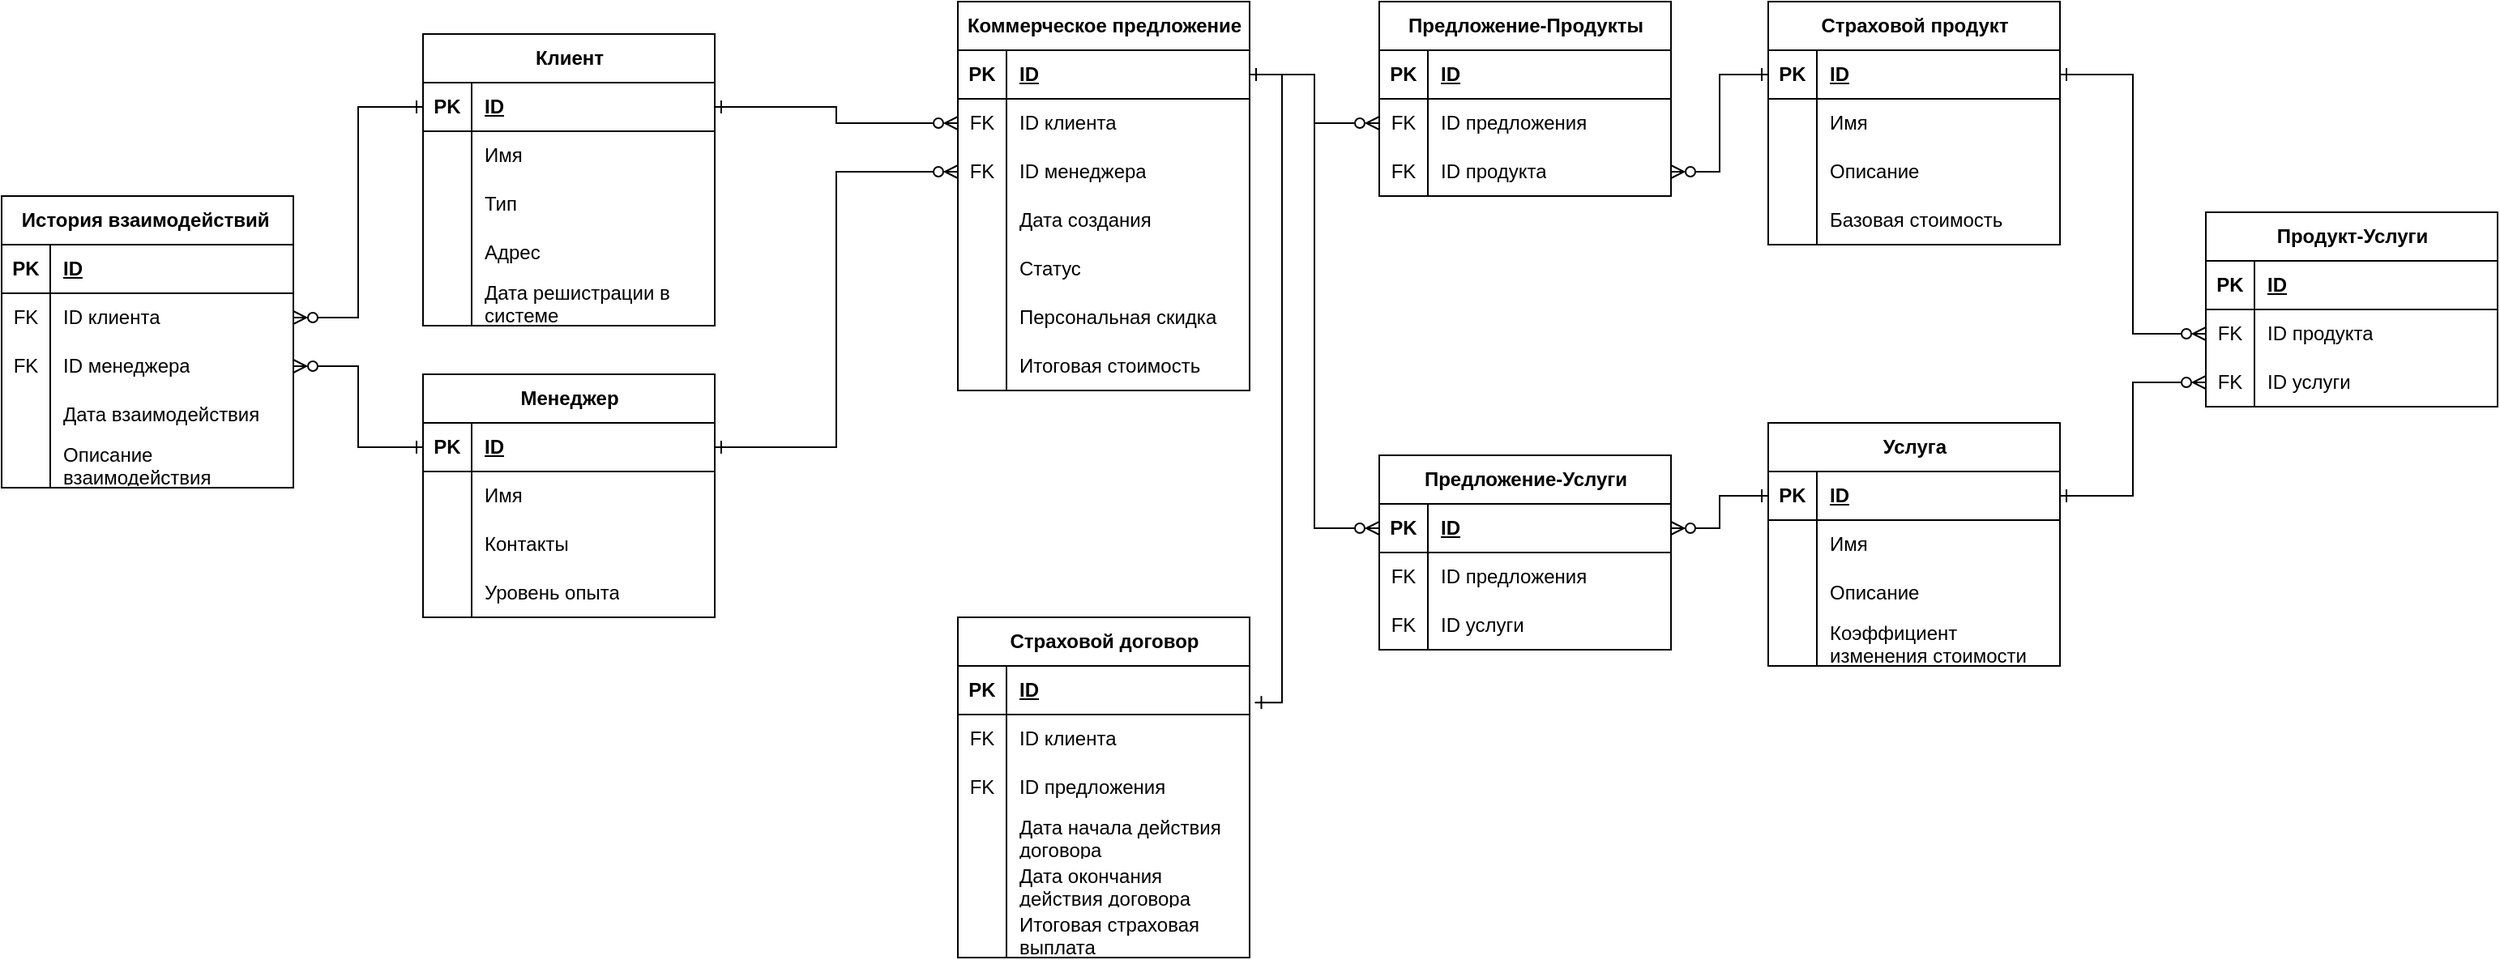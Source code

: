 <mxfile version="26.1.0" pages="2">
  <diagram name="Страница — 1" id="6pEUnrHCf67L_4mYU3MB">
    <mxGraphModel dx="1262" dy="574" grid="1" gridSize="10" guides="1" tooltips="1" connect="1" arrows="1" fold="1" page="1" pageScale="1" pageWidth="3300" pageHeight="4681" math="0" shadow="0">
      <root>
        <mxCell id="0" />
        <mxCell id="1" parent="0" />
        <mxCell id="Q9EvPr-UnL6pkM_T_8_I-1" value="Клиент" style="shape=table;startSize=30;container=1;collapsible=1;childLayout=tableLayout;fixedRows=1;rowLines=0;fontStyle=1;align=center;resizeLast=1;html=1;" vertex="1" parent="1">
          <mxGeometry x="590" y="110" width="180" height="180" as="geometry" />
        </mxCell>
        <mxCell id="Q9EvPr-UnL6pkM_T_8_I-2" value="" style="shape=tableRow;horizontal=0;startSize=0;swimlaneHead=0;swimlaneBody=0;fillColor=none;collapsible=0;dropTarget=0;points=[[0,0.5],[1,0.5]];portConstraint=eastwest;top=0;left=0;right=0;bottom=1;" vertex="1" parent="Q9EvPr-UnL6pkM_T_8_I-1">
          <mxGeometry y="30" width="180" height="30" as="geometry" />
        </mxCell>
        <mxCell id="Q9EvPr-UnL6pkM_T_8_I-3" value="PK" style="shape=partialRectangle;connectable=0;fillColor=none;top=0;left=0;bottom=0;right=0;fontStyle=1;overflow=hidden;whiteSpace=wrap;html=1;" vertex="1" parent="Q9EvPr-UnL6pkM_T_8_I-2">
          <mxGeometry width="30" height="30" as="geometry">
            <mxRectangle width="30" height="30" as="alternateBounds" />
          </mxGeometry>
        </mxCell>
        <mxCell id="Q9EvPr-UnL6pkM_T_8_I-4" value="ID" style="shape=partialRectangle;connectable=0;fillColor=none;top=0;left=0;bottom=0;right=0;align=left;spacingLeft=6;fontStyle=5;overflow=hidden;whiteSpace=wrap;html=1;" vertex="1" parent="Q9EvPr-UnL6pkM_T_8_I-2">
          <mxGeometry x="30" width="150" height="30" as="geometry">
            <mxRectangle width="150" height="30" as="alternateBounds" />
          </mxGeometry>
        </mxCell>
        <mxCell id="Q9EvPr-UnL6pkM_T_8_I-5" value="" style="shape=tableRow;horizontal=0;startSize=0;swimlaneHead=0;swimlaneBody=0;fillColor=none;collapsible=0;dropTarget=0;points=[[0,0.5],[1,0.5]];portConstraint=eastwest;top=0;left=0;right=0;bottom=0;" vertex="1" parent="Q9EvPr-UnL6pkM_T_8_I-1">
          <mxGeometry y="60" width="180" height="30" as="geometry" />
        </mxCell>
        <mxCell id="Q9EvPr-UnL6pkM_T_8_I-6" value="" style="shape=partialRectangle;connectable=0;fillColor=none;top=0;left=0;bottom=0;right=0;editable=1;overflow=hidden;whiteSpace=wrap;html=1;" vertex="1" parent="Q9EvPr-UnL6pkM_T_8_I-5">
          <mxGeometry width="30" height="30" as="geometry">
            <mxRectangle width="30" height="30" as="alternateBounds" />
          </mxGeometry>
        </mxCell>
        <mxCell id="Q9EvPr-UnL6pkM_T_8_I-7" value="Имя" style="shape=partialRectangle;connectable=0;fillColor=none;top=0;left=0;bottom=0;right=0;align=left;spacingLeft=6;overflow=hidden;whiteSpace=wrap;html=1;" vertex="1" parent="Q9EvPr-UnL6pkM_T_8_I-5">
          <mxGeometry x="30" width="150" height="30" as="geometry">
            <mxRectangle width="150" height="30" as="alternateBounds" />
          </mxGeometry>
        </mxCell>
        <mxCell id="Q9EvPr-UnL6pkM_T_8_I-8" value="" style="shape=tableRow;horizontal=0;startSize=0;swimlaneHead=0;swimlaneBody=0;fillColor=none;collapsible=0;dropTarget=0;points=[[0,0.5],[1,0.5]];portConstraint=eastwest;top=0;left=0;right=0;bottom=0;" vertex="1" parent="Q9EvPr-UnL6pkM_T_8_I-1">
          <mxGeometry y="90" width="180" height="30" as="geometry" />
        </mxCell>
        <mxCell id="Q9EvPr-UnL6pkM_T_8_I-9" value="" style="shape=partialRectangle;connectable=0;fillColor=none;top=0;left=0;bottom=0;right=0;editable=1;overflow=hidden;whiteSpace=wrap;html=1;" vertex="1" parent="Q9EvPr-UnL6pkM_T_8_I-8">
          <mxGeometry width="30" height="30" as="geometry">
            <mxRectangle width="30" height="30" as="alternateBounds" />
          </mxGeometry>
        </mxCell>
        <mxCell id="Q9EvPr-UnL6pkM_T_8_I-10" value="Тип" style="shape=partialRectangle;connectable=0;fillColor=none;top=0;left=0;bottom=0;right=0;align=left;spacingLeft=6;overflow=hidden;whiteSpace=wrap;html=1;" vertex="1" parent="Q9EvPr-UnL6pkM_T_8_I-8">
          <mxGeometry x="30" width="150" height="30" as="geometry">
            <mxRectangle width="150" height="30" as="alternateBounds" />
          </mxGeometry>
        </mxCell>
        <mxCell id="Q9EvPr-UnL6pkM_T_8_I-11" value="" style="shape=tableRow;horizontal=0;startSize=0;swimlaneHead=0;swimlaneBody=0;fillColor=none;collapsible=0;dropTarget=0;points=[[0,0.5],[1,0.5]];portConstraint=eastwest;top=0;left=0;right=0;bottom=0;" vertex="1" parent="Q9EvPr-UnL6pkM_T_8_I-1">
          <mxGeometry y="120" width="180" height="30" as="geometry" />
        </mxCell>
        <mxCell id="Q9EvPr-UnL6pkM_T_8_I-12" value="" style="shape=partialRectangle;connectable=0;fillColor=none;top=0;left=0;bottom=0;right=0;editable=1;overflow=hidden;whiteSpace=wrap;html=1;" vertex="1" parent="Q9EvPr-UnL6pkM_T_8_I-11">
          <mxGeometry width="30" height="30" as="geometry">
            <mxRectangle width="30" height="30" as="alternateBounds" />
          </mxGeometry>
        </mxCell>
        <mxCell id="Q9EvPr-UnL6pkM_T_8_I-13" value="Адрес" style="shape=partialRectangle;connectable=0;fillColor=none;top=0;left=0;bottom=0;right=0;align=left;spacingLeft=6;overflow=hidden;whiteSpace=wrap;html=1;" vertex="1" parent="Q9EvPr-UnL6pkM_T_8_I-11">
          <mxGeometry x="30" width="150" height="30" as="geometry">
            <mxRectangle width="150" height="30" as="alternateBounds" />
          </mxGeometry>
        </mxCell>
        <mxCell id="Q9EvPr-UnL6pkM_T_8_I-17" value="" style="shape=tableRow;horizontal=0;startSize=0;swimlaneHead=0;swimlaneBody=0;fillColor=none;collapsible=0;dropTarget=0;points=[[0,0.5],[1,0.5]];portConstraint=eastwest;top=0;left=0;right=0;bottom=0;" vertex="1" parent="Q9EvPr-UnL6pkM_T_8_I-1">
          <mxGeometry y="150" width="180" height="30" as="geometry" />
        </mxCell>
        <mxCell id="Q9EvPr-UnL6pkM_T_8_I-18" value="" style="shape=partialRectangle;connectable=0;fillColor=none;top=0;left=0;bottom=0;right=0;editable=1;overflow=hidden;whiteSpace=wrap;html=1;" vertex="1" parent="Q9EvPr-UnL6pkM_T_8_I-17">
          <mxGeometry width="30" height="30" as="geometry">
            <mxRectangle width="30" height="30" as="alternateBounds" />
          </mxGeometry>
        </mxCell>
        <mxCell id="Q9EvPr-UnL6pkM_T_8_I-19" value="Дата решистрации в системе" style="shape=partialRectangle;connectable=0;fillColor=none;top=0;left=0;bottom=0;right=0;align=left;spacingLeft=6;overflow=hidden;whiteSpace=wrap;html=1;" vertex="1" parent="Q9EvPr-UnL6pkM_T_8_I-17">
          <mxGeometry x="30" width="150" height="30" as="geometry">
            <mxRectangle width="150" height="30" as="alternateBounds" />
          </mxGeometry>
        </mxCell>
        <mxCell id="Q9EvPr-UnL6pkM_T_8_I-24" value="Страховой продукт" style="shape=table;startSize=30;container=1;collapsible=1;childLayout=tableLayout;fixedRows=1;rowLines=0;fontStyle=1;align=center;resizeLast=1;html=1;" vertex="1" parent="1">
          <mxGeometry x="1420" y="90" width="180" height="150" as="geometry" />
        </mxCell>
        <mxCell id="Q9EvPr-UnL6pkM_T_8_I-25" value="" style="shape=tableRow;horizontal=0;startSize=0;swimlaneHead=0;swimlaneBody=0;fillColor=none;collapsible=0;dropTarget=0;points=[[0,0.5],[1,0.5]];portConstraint=eastwest;top=0;left=0;right=0;bottom=1;" vertex="1" parent="Q9EvPr-UnL6pkM_T_8_I-24">
          <mxGeometry y="30" width="180" height="30" as="geometry" />
        </mxCell>
        <mxCell id="Q9EvPr-UnL6pkM_T_8_I-26" value="PK" style="shape=partialRectangle;connectable=0;fillColor=none;top=0;left=0;bottom=0;right=0;fontStyle=1;overflow=hidden;whiteSpace=wrap;html=1;" vertex="1" parent="Q9EvPr-UnL6pkM_T_8_I-25">
          <mxGeometry width="30" height="30" as="geometry">
            <mxRectangle width="30" height="30" as="alternateBounds" />
          </mxGeometry>
        </mxCell>
        <mxCell id="Q9EvPr-UnL6pkM_T_8_I-27" value="ID" style="shape=partialRectangle;connectable=0;fillColor=none;top=0;left=0;bottom=0;right=0;align=left;spacingLeft=6;fontStyle=5;overflow=hidden;whiteSpace=wrap;html=1;" vertex="1" parent="Q9EvPr-UnL6pkM_T_8_I-25">
          <mxGeometry x="30" width="150" height="30" as="geometry">
            <mxRectangle width="150" height="30" as="alternateBounds" />
          </mxGeometry>
        </mxCell>
        <mxCell id="Q9EvPr-UnL6pkM_T_8_I-28" value="" style="shape=tableRow;horizontal=0;startSize=0;swimlaneHead=0;swimlaneBody=0;fillColor=none;collapsible=0;dropTarget=0;points=[[0,0.5],[1,0.5]];portConstraint=eastwest;top=0;left=0;right=0;bottom=0;" vertex="1" parent="Q9EvPr-UnL6pkM_T_8_I-24">
          <mxGeometry y="60" width="180" height="30" as="geometry" />
        </mxCell>
        <mxCell id="Q9EvPr-UnL6pkM_T_8_I-29" value="" style="shape=partialRectangle;connectable=0;fillColor=none;top=0;left=0;bottom=0;right=0;editable=1;overflow=hidden;whiteSpace=wrap;html=1;" vertex="1" parent="Q9EvPr-UnL6pkM_T_8_I-28">
          <mxGeometry width="30" height="30" as="geometry">
            <mxRectangle width="30" height="30" as="alternateBounds" />
          </mxGeometry>
        </mxCell>
        <mxCell id="Q9EvPr-UnL6pkM_T_8_I-30" value="Имя" style="shape=partialRectangle;connectable=0;fillColor=none;top=0;left=0;bottom=0;right=0;align=left;spacingLeft=6;overflow=hidden;whiteSpace=wrap;html=1;" vertex="1" parent="Q9EvPr-UnL6pkM_T_8_I-28">
          <mxGeometry x="30" width="150" height="30" as="geometry">
            <mxRectangle width="150" height="30" as="alternateBounds" />
          </mxGeometry>
        </mxCell>
        <mxCell id="Q9EvPr-UnL6pkM_T_8_I-31" value="" style="shape=tableRow;horizontal=0;startSize=0;swimlaneHead=0;swimlaneBody=0;fillColor=none;collapsible=0;dropTarget=0;points=[[0,0.5],[1,0.5]];portConstraint=eastwest;top=0;left=0;right=0;bottom=0;" vertex="1" parent="Q9EvPr-UnL6pkM_T_8_I-24">
          <mxGeometry y="90" width="180" height="30" as="geometry" />
        </mxCell>
        <mxCell id="Q9EvPr-UnL6pkM_T_8_I-32" value="" style="shape=partialRectangle;connectable=0;fillColor=none;top=0;left=0;bottom=0;right=0;editable=1;overflow=hidden;whiteSpace=wrap;html=1;" vertex="1" parent="Q9EvPr-UnL6pkM_T_8_I-31">
          <mxGeometry width="30" height="30" as="geometry">
            <mxRectangle width="30" height="30" as="alternateBounds" />
          </mxGeometry>
        </mxCell>
        <mxCell id="Q9EvPr-UnL6pkM_T_8_I-33" value="Описание" style="shape=partialRectangle;connectable=0;fillColor=none;top=0;left=0;bottom=0;right=0;align=left;spacingLeft=6;overflow=hidden;whiteSpace=wrap;html=1;" vertex="1" parent="Q9EvPr-UnL6pkM_T_8_I-31">
          <mxGeometry x="30" width="150" height="30" as="geometry">
            <mxRectangle width="150" height="30" as="alternateBounds" />
          </mxGeometry>
        </mxCell>
        <mxCell id="Q9EvPr-UnL6pkM_T_8_I-34" value="" style="shape=tableRow;horizontal=0;startSize=0;swimlaneHead=0;swimlaneBody=0;fillColor=none;collapsible=0;dropTarget=0;points=[[0,0.5],[1,0.5]];portConstraint=eastwest;top=0;left=0;right=0;bottom=0;" vertex="1" parent="Q9EvPr-UnL6pkM_T_8_I-24">
          <mxGeometry y="120" width="180" height="30" as="geometry" />
        </mxCell>
        <mxCell id="Q9EvPr-UnL6pkM_T_8_I-35" value="" style="shape=partialRectangle;connectable=0;fillColor=none;top=0;left=0;bottom=0;right=0;editable=1;overflow=hidden;whiteSpace=wrap;html=1;" vertex="1" parent="Q9EvPr-UnL6pkM_T_8_I-34">
          <mxGeometry width="30" height="30" as="geometry">
            <mxRectangle width="30" height="30" as="alternateBounds" />
          </mxGeometry>
        </mxCell>
        <mxCell id="Q9EvPr-UnL6pkM_T_8_I-36" value="Базовая стоимость" style="shape=partialRectangle;connectable=0;fillColor=none;top=0;left=0;bottom=0;right=0;align=left;spacingLeft=6;overflow=hidden;whiteSpace=wrap;html=1;" vertex="1" parent="Q9EvPr-UnL6pkM_T_8_I-34">
          <mxGeometry x="30" width="150" height="30" as="geometry">
            <mxRectangle width="150" height="30" as="alternateBounds" />
          </mxGeometry>
        </mxCell>
        <mxCell id="Q9EvPr-UnL6pkM_T_8_I-40" value="Услуга" style="shape=table;startSize=30;container=1;collapsible=1;childLayout=tableLayout;fixedRows=1;rowLines=0;fontStyle=1;align=center;resizeLast=1;html=1;" vertex="1" parent="1">
          <mxGeometry x="1420" y="350" width="180" height="150" as="geometry" />
        </mxCell>
        <mxCell id="Q9EvPr-UnL6pkM_T_8_I-41" value="" style="shape=tableRow;horizontal=0;startSize=0;swimlaneHead=0;swimlaneBody=0;fillColor=none;collapsible=0;dropTarget=0;points=[[0,0.5],[1,0.5]];portConstraint=eastwest;top=0;left=0;right=0;bottom=1;" vertex="1" parent="Q9EvPr-UnL6pkM_T_8_I-40">
          <mxGeometry y="30" width="180" height="30" as="geometry" />
        </mxCell>
        <mxCell id="Q9EvPr-UnL6pkM_T_8_I-42" value="PK" style="shape=partialRectangle;connectable=0;fillColor=none;top=0;left=0;bottom=0;right=0;fontStyle=1;overflow=hidden;whiteSpace=wrap;html=1;" vertex="1" parent="Q9EvPr-UnL6pkM_T_8_I-41">
          <mxGeometry width="30" height="30" as="geometry">
            <mxRectangle width="30" height="30" as="alternateBounds" />
          </mxGeometry>
        </mxCell>
        <mxCell id="Q9EvPr-UnL6pkM_T_8_I-43" value="ID" style="shape=partialRectangle;connectable=0;fillColor=none;top=0;left=0;bottom=0;right=0;align=left;spacingLeft=6;fontStyle=5;overflow=hidden;whiteSpace=wrap;html=1;" vertex="1" parent="Q9EvPr-UnL6pkM_T_8_I-41">
          <mxGeometry x="30" width="150" height="30" as="geometry">
            <mxRectangle width="150" height="30" as="alternateBounds" />
          </mxGeometry>
        </mxCell>
        <mxCell id="Q9EvPr-UnL6pkM_T_8_I-44" value="" style="shape=tableRow;horizontal=0;startSize=0;swimlaneHead=0;swimlaneBody=0;fillColor=none;collapsible=0;dropTarget=0;points=[[0,0.5],[1,0.5]];portConstraint=eastwest;top=0;left=0;right=0;bottom=0;" vertex="1" parent="Q9EvPr-UnL6pkM_T_8_I-40">
          <mxGeometry y="60" width="180" height="30" as="geometry" />
        </mxCell>
        <mxCell id="Q9EvPr-UnL6pkM_T_8_I-45" value="" style="shape=partialRectangle;connectable=0;fillColor=none;top=0;left=0;bottom=0;right=0;editable=1;overflow=hidden;whiteSpace=wrap;html=1;" vertex="1" parent="Q9EvPr-UnL6pkM_T_8_I-44">
          <mxGeometry width="30" height="30" as="geometry">
            <mxRectangle width="30" height="30" as="alternateBounds" />
          </mxGeometry>
        </mxCell>
        <mxCell id="Q9EvPr-UnL6pkM_T_8_I-46" value="Имя" style="shape=partialRectangle;connectable=0;fillColor=none;top=0;left=0;bottom=0;right=0;align=left;spacingLeft=6;overflow=hidden;whiteSpace=wrap;html=1;" vertex="1" parent="Q9EvPr-UnL6pkM_T_8_I-44">
          <mxGeometry x="30" width="150" height="30" as="geometry">
            <mxRectangle width="150" height="30" as="alternateBounds" />
          </mxGeometry>
        </mxCell>
        <mxCell id="Q9EvPr-UnL6pkM_T_8_I-47" value="" style="shape=tableRow;horizontal=0;startSize=0;swimlaneHead=0;swimlaneBody=0;fillColor=none;collapsible=0;dropTarget=0;points=[[0,0.5],[1,0.5]];portConstraint=eastwest;top=0;left=0;right=0;bottom=0;" vertex="1" parent="Q9EvPr-UnL6pkM_T_8_I-40">
          <mxGeometry y="90" width="180" height="30" as="geometry" />
        </mxCell>
        <mxCell id="Q9EvPr-UnL6pkM_T_8_I-48" value="" style="shape=partialRectangle;connectable=0;fillColor=none;top=0;left=0;bottom=0;right=0;editable=1;overflow=hidden;whiteSpace=wrap;html=1;" vertex="1" parent="Q9EvPr-UnL6pkM_T_8_I-47">
          <mxGeometry width="30" height="30" as="geometry">
            <mxRectangle width="30" height="30" as="alternateBounds" />
          </mxGeometry>
        </mxCell>
        <mxCell id="Q9EvPr-UnL6pkM_T_8_I-49" value="Описание" style="shape=partialRectangle;connectable=0;fillColor=none;top=0;left=0;bottom=0;right=0;align=left;spacingLeft=6;overflow=hidden;whiteSpace=wrap;html=1;" vertex="1" parent="Q9EvPr-UnL6pkM_T_8_I-47">
          <mxGeometry x="30" width="150" height="30" as="geometry">
            <mxRectangle width="150" height="30" as="alternateBounds" />
          </mxGeometry>
        </mxCell>
        <mxCell id="Q9EvPr-UnL6pkM_T_8_I-50" value="" style="shape=tableRow;horizontal=0;startSize=0;swimlaneHead=0;swimlaneBody=0;fillColor=none;collapsible=0;dropTarget=0;points=[[0,0.5],[1,0.5]];portConstraint=eastwest;top=0;left=0;right=0;bottom=0;" vertex="1" parent="Q9EvPr-UnL6pkM_T_8_I-40">
          <mxGeometry y="120" width="180" height="30" as="geometry" />
        </mxCell>
        <mxCell id="Q9EvPr-UnL6pkM_T_8_I-51" value="" style="shape=partialRectangle;connectable=0;fillColor=none;top=0;left=0;bottom=0;right=0;editable=1;overflow=hidden;whiteSpace=wrap;html=1;" vertex="1" parent="Q9EvPr-UnL6pkM_T_8_I-50">
          <mxGeometry width="30" height="30" as="geometry">
            <mxRectangle width="30" height="30" as="alternateBounds" />
          </mxGeometry>
        </mxCell>
        <mxCell id="Q9EvPr-UnL6pkM_T_8_I-52" value="Коэффициент изменения стоимости" style="shape=partialRectangle;connectable=0;fillColor=none;top=0;left=0;bottom=0;right=0;align=left;spacingLeft=6;overflow=hidden;whiteSpace=wrap;html=1;" vertex="1" parent="Q9EvPr-UnL6pkM_T_8_I-50">
          <mxGeometry x="30" width="150" height="30" as="geometry">
            <mxRectangle width="150" height="30" as="alternateBounds" />
          </mxGeometry>
        </mxCell>
        <mxCell id="Q9EvPr-UnL6pkM_T_8_I-53" value="Продукт-Услуги" style="shape=table;startSize=30;container=1;collapsible=1;childLayout=tableLayout;fixedRows=1;rowLines=0;fontStyle=1;align=center;resizeLast=1;html=1;" vertex="1" parent="1">
          <mxGeometry x="1690" y="220" width="180" height="120" as="geometry" />
        </mxCell>
        <mxCell id="Q9EvPr-UnL6pkM_T_8_I-54" value="" style="shape=tableRow;horizontal=0;startSize=0;swimlaneHead=0;swimlaneBody=0;fillColor=none;collapsible=0;dropTarget=0;points=[[0,0.5],[1,0.5]];portConstraint=eastwest;top=0;left=0;right=0;bottom=1;" vertex="1" parent="Q9EvPr-UnL6pkM_T_8_I-53">
          <mxGeometry y="30" width="180" height="30" as="geometry" />
        </mxCell>
        <mxCell id="Q9EvPr-UnL6pkM_T_8_I-55" value="PK" style="shape=partialRectangle;connectable=0;fillColor=none;top=0;left=0;bottom=0;right=0;fontStyle=1;overflow=hidden;whiteSpace=wrap;html=1;" vertex="1" parent="Q9EvPr-UnL6pkM_T_8_I-54">
          <mxGeometry width="30" height="30" as="geometry">
            <mxRectangle width="30" height="30" as="alternateBounds" />
          </mxGeometry>
        </mxCell>
        <mxCell id="Q9EvPr-UnL6pkM_T_8_I-56" value="ID" style="shape=partialRectangle;connectable=0;fillColor=none;top=0;left=0;bottom=0;right=0;align=left;spacingLeft=6;fontStyle=5;overflow=hidden;whiteSpace=wrap;html=1;" vertex="1" parent="Q9EvPr-UnL6pkM_T_8_I-54">
          <mxGeometry x="30" width="150" height="30" as="geometry">
            <mxRectangle width="150" height="30" as="alternateBounds" />
          </mxGeometry>
        </mxCell>
        <mxCell id="Q9EvPr-UnL6pkM_T_8_I-57" value="" style="shape=tableRow;horizontal=0;startSize=0;swimlaneHead=0;swimlaneBody=0;fillColor=none;collapsible=0;dropTarget=0;points=[[0,0.5],[1,0.5]];portConstraint=eastwest;top=0;left=0;right=0;bottom=0;" vertex="1" parent="Q9EvPr-UnL6pkM_T_8_I-53">
          <mxGeometry y="60" width="180" height="30" as="geometry" />
        </mxCell>
        <mxCell id="Q9EvPr-UnL6pkM_T_8_I-58" value="FK" style="shape=partialRectangle;connectable=0;fillColor=none;top=0;left=0;bottom=0;right=0;editable=1;overflow=hidden;whiteSpace=wrap;html=1;" vertex="1" parent="Q9EvPr-UnL6pkM_T_8_I-57">
          <mxGeometry width="30" height="30" as="geometry">
            <mxRectangle width="30" height="30" as="alternateBounds" />
          </mxGeometry>
        </mxCell>
        <mxCell id="Q9EvPr-UnL6pkM_T_8_I-59" value="ID продукта" style="shape=partialRectangle;connectable=0;fillColor=none;top=0;left=0;bottom=0;right=0;align=left;spacingLeft=6;overflow=hidden;whiteSpace=wrap;html=1;" vertex="1" parent="Q9EvPr-UnL6pkM_T_8_I-57">
          <mxGeometry x="30" width="150" height="30" as="geometry">
            <mxRectangle width="150" height="30" as="alternateBounds" />
          </mxGeometry>
        </mxCell>
        <mxCell id="Q9EvPr-UnL6pkM_T_8_I-60" value="" style="shape=tableRow;horizontal=0;startSize=0;swimlaneHead=0;swimlaneBody=0;fillColor=none;collapsible=0;dropTarget=0;points=[[0,0.5],[1,0.5]];portConstraint=eastwest;top=0;left=0;right=0;bottom=0;" vertex="1" parent="Q9EvPr-UnL6pkM_T_8_I-53">
          <mxGeometry y="90" width="180" height="30" as="geometry" />
        </mxCell>
        <mxCell id="Q9EvPr-UnL6pkM_T_8_I-61" value="FK" style="shape=partialRectangle;connectable=0;fillColor=none;top=0;left=0;bottom=0;right=0;editable=1;overflow=hidden;whiteSpace=wrap;html=1;" vertex="1" parent="Q9EvPr-UnL6pkM_T_8_I-60">
          <mxGeometry width="30" height="30" as="geometry">
            <mxRectangle width="30" height="30" as="alternateBounds" />
          </mxGeometry>
        </mxCell>
        <mxCell id="Q9EvPr-UnL6pkM_T_8_I-62" value="ID услуги" style="shape=partialRectangle;connectable=0;fillColor=none;top=0;left=0;bottom=0;right=0;align=left;spacingLeft=6;overflow=hidden;whiteSpace=wrap;html=1;" vertex="1" parent="Q9EvPr-UnL6pkM_T_8_I-60">
          <mxGeometry x="30" width="150" height="30" as="geometry">
            <mxRectangle width="150" height="30" as="alternateBounds" />
          </mxGeometry>
        </mxCell>
        <mxCell id="Q9EvPr-UnL6pkM_T_8_I-66" value="Коммерческое предложение" style="shape=table;startSize=30;container=1;collapsible=1;childLayout=tableLayout;fixedRows=1;rowLines=0;fontStyle=1;align=center;resizeLast=1;html=1;" vertex="1" parent="1">
          <mxGeometry x="920" y="90" width="180" height="240" as="geometry" />
        </mxCell>
        <mxCell id="Q9EvPr-UnL6pkM_T_8_I-67" value="" style="shape=tableRow;horizontal=0;startSize=0;swimlaneHead=0;swimlaneBody=0;fillColor=none;collapsible=0;dropTarget=0;points=[[0,0.5],[1,0.5]];portConstraint=eastwest;top=0;left=0;right=0;bottom=1;" vertex="1" parent="Q9EvPr-UnL6pkM_T_8_I-66">
          <mxGeometry y="30" width="180" height="30" as="geometry" />
        </mxCell>
        <mxCell id="Q9EvPr-UnL6pkM_T_8_I-68" value="PK" style="shape=partialRectangle;connectable=0;fillColor=none;top=0;left=0;bottom=0;right=0;fontStyle=1;overflow=hidden;whiteSpace=wrap;html=1;" vertex="1" parent="Q9EvPr-UnL6pkM_T_8_I-67">
          <mxGeometry width="30" height="30" as="geometry">
            <mxRectangle width="30" height="30" as="alternateBounds" />
          </mxGeometry>
        </mxCell>
        <mxCell id="Q9EvPr-UnL6pkM_T_8_I-69" value="ID" style="shape=partialRectangle;connectable=0;fillColor=none;top=0;left=0;bottom=0;right=0;align=left;spacingLeft=6;fontStyle=5;overflow=hidden;whiteSpace=wrap;html=1;" vertex="1" parent="Q9EvPr-UnL6pkM_T_8_I-67">
          <mxGeometry x="30" width="150" height="30" as="geometry">
            <mxRectangle width="150" height="30" as="alternateBounds" />
          </mxGeometry>
        </mxCell>
        <mxCell id="Q9EvPr-UnL6pkM_T_8_I-70" value="" style="shape=tableRow;horizontal=0;startSize=0;swimlaneHead=0;swimlaneBody=0;fillColor=none;collapsible=0;dropTarget=0;points=[[0,0.5],[1,0.5]];portConstraint=eastwest;top=0;left=0;right=0;bottom=0;" vertex="1" parent="Q9EvPr-UnL6pkM_T_8_I-66">
          <mxGeometry y="60" width="180" height="30" as="geometry" />
        </mxCell>
        <mxCell id="Q9EvPr-UnL6pkM_T_8_I-71" value="FK" style="shape=partialRectangle;connectable=0;fillColor=none;top=0;left=0;bottom=0;right=0;editable=1;overflow=hidden;whiteSpace=wrap;html=1;" vertex="1" parent="Q9EvPr-UnL6pkM_T_8_I-70">
          <mxGeometry width="30" height="30" as="geometry">
            <mxRectangle width="30" height="30" as="alternateBounds" />
          </mxGeometry>
        </mxCell>
        <mxCell id="Q9EvPr-UnL6pkM_T_8_I-72" value="ID клиента" style="shape=partialRectangle;connectable=0;fillColor=none;top=0;left=0;bottom=0;right=0;align=left;spacingLeft=6;overflow=hidden;whiteSpace=wrap;html=1;" vertex="1" parent="Q9EvPr-UnL6pkM_T_8_I-70">
          <mxGeometry x="30" width="150" height="30" as="geometry">
            <mxRectangle width="150" height="30" as="alternateBounds" />
          </mxGeometry>
        </mxCell>
        <mxCell id="Q9EvPr-UnL6pkM_T_8_I-73" value="" style="shape=tableRow;horizontal=0;startSize=0;swimlaneHead=0;swimlaneBody=0;fillColor=none;collapsible=0;dropTarget=0;points=[[0,0.5],[1,0.5]];portConstraint=eastwest;top=0;left=0;right=0;bottom=0;" vertex="1" parent="Q9EvPr-UnL6pkM_T_8_I-66">
          <mxGeometry y="90" width="180" height="30" as="geometry" />
        </mxCell>
        <mxCell id="Q9EvPr-UnL6pkM_T_8_I-74" value="FK" style="shape=partialRectangle;connectable=0;fillColor=none;top=0;left=0;bottom=0;right=0;editable=1;overflow=hidden;whiteSpace=wrap;html=1;" vertex="1" parent="Q9EvPr-UnL6pkM_T_8_I-73">
          <mxGeometry width="30" height="30" as="geometry">
            <mxRectangle width="30" height="30" as="alternateBounds" />
          </mxGeometry>
        </mxCell>
        <mxCell id="Q9EvPr-UnL6pkM_T_8_I-75" value="ID менеджера" style="shape=partialRectangle;connectable=0;fillColor=none;top=0;left=0;bottom=0;right=0;align=left;spacingLeft=6;overflow=hidden;whiteSpace=wrap;html=1;" vertex="1" parent="Q9EvPr-UnL6pkM_T_8_I-73">
          <mxGeometry x="30" width="150" height="30" as="geometry">
            <mxRectangle width="150" height="30" as="alternateBounds" />
          </mxGeometry>
        </mxCell>
        <mxCell id="Q9EvPr-UnL6pkM_T_8_I-76" value="" style="shape=tableRow;horizontal=0;startSize=0;swimlaneHead=0;swimlaneBody=0;fillColor=none;collapsible=0;dropTarget=0;points=[[0,0.5],[1,0.5]];portConstraint=eastwest;top=0;left=0;right=0;bottom=0;" vertex="1" parent="Q9EvPr-UnL6pkM_T_8_I-66">
          <mxGeometry y="120" width="180" height="30" as="geometry" />
        </mxCell>
        <mxCell id="Q9EvPr-UnL6pkM_T_8_I-77" value="" style="shape=partialRectangle;connectable=0;fillColor=none;top=0;left=0;bottom=0;right=0;editable=1;overflow=hidden;whiteSpace=wrap;html=1;" vertex="1" parent="Q9EvPr-UnL6pkM_T_8_I-76">
          <mxGeometry width="30" height="30" as="geometry">
            <mxRectangle width="30" height="30" as="alternateBounds" />
          </mxGeometry>
        </mxCell>
        <mxCell id="Q9EvPr-UnL6pkM_T_8_I-78" value="Дата создания" style="shape=partialRectangle;connectable=0;fillColor=none;top=0;left=0;bottom=0;right=0;align=left;spacingLeft=6;overflow=hidden;whiteSpace=wrap;html=1;" vertex="1" parent="Q9EvPr-UnL6pkM_T_8_I-76">
          <mxGeometry x="30" width="150" height="30" as="geometry">
            <mxRectangle width="150" height="30" as="alternateBounds" />
          </mxGeometry>
        </mxCell>
        <mxCell id="Q9EvPr-UnL6pkM_T_8_I-92" value="" style="shape=tableRow;horizontal=0;startSize=0;swimlaneHead=0;swimlaneBody=0;fillColor=none;collapsible=0;dropTarget=0;points=[[0,0.5],[1,0.5]];portConstraint=eastwest;top=0;left=0;right=0;bottom=0;" vertex="1" parent="Q9EvPr-UnL6pkM_T_8_I-66">
          <mxGeometry y="150" width="180" height="30" as="geometry" />
        </mxCell>
        <mxCell id="Q9EvPr-UnL6pkM_T_8_I-93" value="" style="shape=partialRectangle;connectable=0;fillColor=none;top=0;left=0;bottom=0;right=0;editable=1;overflow=hidden;whiteSpace=wrap;html=1;" vertex="1" parent="Q9EvPr-UnL6pkM_T_8_I-92">
          <mxGeometry width="30" height="30" as="geometry">
            <mxRectangle width="30" height="30" as="alternateBounds" />
          </mxGeometry>
        </mxCell>
        <mxCell id="Q9EvPr-UnL6pkM_T_8_I-94" value="Статус" style="shape=partialRectangle;connectable=0;fillColor=none;top=0;left=0;bottom=0;right=0;align=left;spacingLeft=6;overflow=hidden;whiteSpace=wrap;html=1;" vertex="1" parent="Q9EvPr-UnL6pkM_T_8_I-92">
          <mxGeometry x="30" width="150" height="30" as="geometry">
            <mxRectangle width="150" height="30" as="alternateBounds" />
          </mxGeometry>
        </mxCell>
        <mxCell id="Q9EvPr-UnL6pkM_T_8_I-95" value="" style="shape=tableRow;horizontal=0;startSize=0;swimlaneHead=0;swimlaneBody=0;fillColor=none;collapsible=0;dropTarget=0;points=[[0,0.5],[1,0.5]];portConstraint=eastwest;top=0;left=0;right=0;bottom=0;" vertex="1" parent="Q9EvPr-UnL6pkM_T_8_I-66">
          <mxGeometry y="180" width="180" height="30" as="geometry" />
        </mxCell>
        <mxCell id="Q9EvPr-UnL6pkM_T_8_I-96" value="" style="shape=partialRectangle;connectable=0;fillColor=none;top=0;left=0;bottom=0;right=0;editable=1;overflow=hidden;whiteSpace=wrap;html=1;" vertex="1" parent="Q9EvPr-UnL6pkM_T_8_I-95">
          <mxGeometry width="30" height="30" as="geometry">
            <mxRectangle width="30" height="30" as="alternateBounds" />
          </mxGeometry>
        </mxCell>
        <mxCell id="Q9EvPr-UnL6pkM_T_8_I-97" value="Персональная скидка" style="shape=partialRectangle;connectable=0;fillColor=none;top=0;left=0;bottom=0;right=0;align=left;spacingLeft=6;overflow=hidden;whiteSpace=wrap;html=1;" vertex="1" parent="Q9EvPr-UnL6pkM_T_8_I-95">
          <mxGeometry x="30" width="150" height="30" as="geometry">
            <mxRectangle width="150" height="30" as="alternateBounds" />
          </mxGeometry>
        </mxCell>
        <mxCell id="Q9EvPr-UnL6pkM_T_8_I-98" value="" style="shape=tableRow;horizontal=0;startSize=0;swimlaneHead=0;swimlaneBody=0;fillColor=none;collapsible=0;dropTarget=0;points=[[0,0.5],[1,0.5]];portConstraint=eastwest;top=0;left=0;right=0;bottom=0;" vertex="1" parent="Q9EvPr-UnL6pkM_T_8_I-66">
          <mxGeometry y="210" width="180" height="30" as="geometry" />
        </mxCell>
        <mxCell id="Q9EvPr-UnL6pkM_T_8_I-99" value="" style="shape=partialRectangle;connectable=0;fillColor=none;top=0;left=0;bottom=0;right=0;editable=1;overflow=hidden;whiteSpace=wrap;html=1;" vertex="1" parent="Q9EvPr-UnL6pkM_T_8_I-98">
          <mxGeometry width="30" height="30" as="geometry">
            <mxRectangle width="30" height="30" as="alternateBounds" />
          </mxGeometry>
        </mxCell>
        <mxCell id="Q9EvPr-UnL6pkM_T_8_I-100" value="Итоговая стоимость" style="shape=partialRectangle;connectable=0;fillColor=none;top=0;left=0;bottom=0;right=0;align=left;spacingLeft=6;overflow=hidden;whiteSpace=wrap;html=1;" vertex="1" parent="Q9EvPr-UnL6pkM_T_8_I-98">
          <mxGeometry x="30" width="150" height="30" as="geometry">
            <mxRectangle width="150" height="30" as="alternateBounds" />
          </mxGeometry>
        </mxCell>
        <mxCell id="Q9EvPr-UnL6pkM_T_8_I-101" value="Предложение-Продукты" style="shape=table;startSize=30;container=1;collapsible=1;childLayout=tableLayout;fixedRows=1;rowLines=0;fontStyle=1;align=center;resizeLast=1;html=1;" vertex="1" parent="1">
          <mxGeometry x="1180" y="90" width="180" height="120" as="geometry" />
        </mxCell>
        <mxCell id="Q9EvPr-UnL6pkM_T_8_I-102" value="" style="shape=tableRow;horizontal=0;startSize=0;swimlaneHead=0;swimlaneBody=0;fillColor=none;collapsible=0;dropTarget=0;points=[[0,0.5],[1,0.5]];portConstraint=eastwest;top=0;left=0;right=0;bottom=1;" vertex="1" parent="Q9EvPr-UnL6pkM_T_8_I-101">
          <mxGeometry y="30" width="180" height="30" as="geometry" />
        </mxCell>
        <mxCell id="Q9EvPr-UnL6pkM_T_8_I-103" value="PK" style="shape=partialRectangle;connectable=0;fillColor=none;top=0;left=0;bottom=0;right=0;fontStyle=1;overflow=hidden;whiteSpace=wrap;html=1;" vertex="1" parent="Q9EvPr-UnL6pkM_T_8_I-102">
          <mxGeometry width="30" height="30" as="geometry">
            <mxRectangle width="30" height="30" as="alternateBounds" />
          </mxGeometry>
        </mxCell>
        <mxCell id="Q9EvPr-UnL6pkM_T_8_I-104" value="ID" style="shape=partialRectangle;connectable=0;fillColor=none;top=0;left=0;bottom=0;right=0;align=left;spacingLeft=6;fontStyle=5;overflow=hidden;whiteSpace=wrap;html=1;" vertex="1" parent="Q9EvPr-UnL6pkM_T_8_I-102">
          <mxGeometry x="30" width="150" height="30" as="geometry">
            <mxRectangle width="150" height="30" as="alternateBounds" />
          </mxGeometry>
        </mxCell>
        <mxCell id="Q9EvPr-UnL6pkM_T_8_I-105" value="" style="shape=tableRow;horizontal=0;startSize=0;swimlaneHead=0;swimlaneBody=0;fillColor=none;collapsible=0;dropTarget=0;points=[[0,0.5],[1,0.5]];portConstraint=eastwest;top=0;left=0;right=0;bottom=0;" vertex="1" parent="Q9EvPr-UnL6pkM_T_8_I-101">
          <mxGeometry y="60" width="180" height="30" as="geometry" />
        </mxCell>
        <mxCell id="Q9EvPr-UnL6pkM_T_8_I-106" value="FK" style="shape=partialRectangle;connectable=0;fillColor=none;top=0;left=0;bottom=0;right=0;editable=1;overflow=hidden;whiteSpace=wrap;html=1;" vertex="1" parent="Q9EvPr-UnL6pkM_T_8_I-105">
          <mxGeometry width="30" height="30" as="geometry">
            <mxRectangle width="30" height="30" as="alternateBounds" />
          </mxGeometry>
        </mxCell>
        <mxCell id="Q9EvPr-UnL6pkM_T_8_I-107" value="ID предложения" style="shape=partialRectangle;connectable=0;fillColor=none;top=0;left=0;bottom=0;right=0;align=left;spacingLeft=6;overflow=hidden;whiteSpace=wrap;html=1;" vertex="1" parent="Q9EvPr-UnL6pkM_T_8_I-105">
          <mxGeometry x="30" width="150" height="30" as="geometry">
            <mxRectangle width="150" height="30" as="alternateBounds" />
          </mxGeometry>
        </mxCell>
        <mxCell id="Q9EvPr-UnL6pkM_T_8_I-108" value="" style="shape=tableRow;horizontal=0;startSize=0;swimlaneHead=0;swimlaneBody=0;fillColor=none;collapsible=0;dropTarget=0;points=[[0,0.5],[1,0.5]];portConstraint=eastwest;top=0;left=0;right=0;bottom=0;" vertex="1" parent="Q9EvPr-UnL6pkM_T_8_I-101">
          <mxGeometry y="90" width="180" height="30" as="geometry" />
        </mxCell>
        <mxCell id="Q9EvPr-UnL6pkM_T_8_I-109" value="FK" style="shape=partialRectangle;connectable=0;fillColor=none;top=0;left=0;bottom=0;right=0;editable=1;overflow=hidden;whiteSpace=wrap;html=1;" vertex="1" parent="Q9EvPr-UnL6pkM_T_8_I-108">
          <mxGeometry width="30" height="30" as="geometry">
            <mxRectangle width="30" height="30" as="alternateBounds" />
          </mxGeometry>
        </mxCell>
        <mxCell id="Q9EvPr-UnL6pkM_T_8_I-110" value="ID продукта" style="shape=partialRectangle;connectable=0;fillColor=none;top=0;left=0;bottom=0;right=0;align=left;spacingLeft=6;overflow=hidden;whiteSpace=wrap;html=1;" vertex="1" parent="Q9EvPr-UnL6pkM_T_8_I-108">
          <mxGeometry x="30" width="150" height="30" as="geometry">
            <mxRectangle width="150" height="30" as="alternateBounds" />
          </mxGeometry>
        </mxCell>
        <mxCell id="Q9EvPr-UnL6pkM_T_8_I-111" value="Предложение-Услуги" style="shape=table;startSize=30;container=1;collapsible=1;childLayout=tableLayout;fixedRows=1;rowLines=0;fontStyle=1;align=center;resizeLast=1;html=1;" vertex="1" parent="1">
          <mxGeometry x="1180" y="370" width="180" height="120" as="geometry" />
        </mxCell>
        <mxCell id="Q9EvPr-UnL6pkM_T_8_I-112" value="" style="shape=tableRow;horizontal=0;startSize=0;swimlaneHead=0;swimlaneBody=0;fillColor=none;collapsible=0;dropTarget=0;points=[[0,0.5],[1,0.5]];portConstraint=eastwest;top=0;left=0;right=0;bottom=1;" vertex="1" parent="Q9EvPr-UnL6pkM_T_8_I-111">
          <mxGeometry y="30" width="180" height="30" as="geometry" />
        </mxCell>
        <mxCell id="Q9EvPr-UnL6pkM_T_8_I-113" value="PK" style="shape=partialRectangle;connectable=0;fillColor=none;top=0;left=0;bottom=0;right=0;fontStyle=1;overflow=hidden;whiteSpace=wrap;html=1;" vertex="1" parent="Q9EvPr-UnL6pkM_T_8_I-112">
          <mxGeometry width="30" height="30" as="geometry">
            <mxRectangle width="30" height="30" as="alternateBounds" />
          </mxGeometry>
        </mxCell>
        <mxCell id="Q9EvPr-UnL6pkM_T_8_I-114" value="ID" style="shape=partialRectangle;connectable=0;fillColor=none;top=0;left=0;bottom=0;right=0;align=left;spacingLeft=6;fontStyle=5;overflow=hidden;whiteSpace=wrap;html=1;" vertex="1" parent="Q9EvPr-UnL6pkM_T_8_I-112">
          <mxGeometry x="30" width="150" height="30" as="geometry">
            <mxRectangle width="150" height="30" as="alternateBounds" />
          </mxGeometry>
        </mxCell>
        <mxCell id="Q9EvPr-UnL6pkM_T_8_I-115" value="" style="shape=tableRow;horizontal=0;startSize=0;swimlaneHead=0;swimlaneBody=0;fillColor=none;collapsible=0;dropTarget=0;points=[[0,0.5],[1,0.5]];portConstraint=eastwest;top=0;left=0;right=0;bottom=0;" vertex="1" parent="Q9EvPr-UnL6pkM_T_8_I-111">
          <mxGeometry y="60" width="180" height="30" as="geometry" />
        </mxCell>
        <mxCell id="Q9EvPr-UnL6pkM_T_8_I-116" value="FK" style="shape=partialRectangle;connectable=0;fillColor=none;top=0;left=0;bottom=0;right=0;editable=1;overflow=hidden;whiteSpace=wrap;html=1;" vertex="1" parent="Q9EvPr-UnL6pkM_T_8_I-115">
          <mxGeometry width="30" height="30" as="geometry">
            <mxRectangle width="30" height="30" as="alternateBounds" />
          </mxGeometry>
        </mxCell>
        <mxCell id="Q9EvPr-UnL6pkM_T_8_I-117" value="ID предложения" style="shape=partialRectangle;connectable=0;fillColor=none;top=0;left=0;bottom=0;right=0;align=left;spacingLeft=6;overflow=hidden;whiteSpace=wrap;html=1;" vertex="1" parent="Q9EvPr-UnL6pkM_T_8_I-115">
          <mxGeometry x="30" width="150" height="30" as="geometry">
            <mxRectangle width="150" height="30" as="alternateBounds" />
          </mxGeometry>
        </mxCell>
        <mxCell id="Q9EvPr-UnL6pkM_T_8_I-118" value="" style="shape=tableRow;horizontal=0;startSize=0;swimlaneHead=0;swimlaneBody=0;fillColor=none;collapsible=0;dropTarget=0;points=[[0,0.5],[1,0.5]];portConstraint=eastwest;top=0;left=0;right=0;bottom=0;" vertex="1" parent="Q9EvPr-UnL6pkM_T_8_I-111">
          <mxGeometry y="90" width="180" height="30" as="geometry" />
        </mxCell>
        <mxCell id="Q9EvPr-UnL6pkM_T_8_I-119" value="FK" style="shape=partialRectangle;connectable=0;fillColor=none;top=0;left=0;bottom=0;right=0;editable=1;overflow=hidden;whiteSpace=wrap;html=1;" vertex="1" parent="Q9EvPr-UnL6pkM_T_8_I-118">
          <mxGeometry width="30" height="30" as="geometry">
            <mxRectangle width="30" height="30" as="alternateBounds" />
          </mxGeometry>
        </mxCell>
        <mxCell id="Q9EvPr-UnL6pkM_T_8_I-120" value="ID услуги" style="shape=partialRectangle;connectable=0;fillColor=none;top=0;left=0;bottom=0;right=0;align=left;spacingLeft=6;overflow=hidden;whiteSpace=wrap;html=1;" vertex="1" parent="Q9EvPr-UnL6pkM_T_8_I-118">
          <mxGeometry x="30" width="150" height="30" as="geometry">
            <mxRectangle width="150" height="30" as="alternateBounds" />
          </mxGeometry>
        </mxCell>
        <mxCell id="Q9EvPr-UnL6pkM_T_8_I-121" value="Менеджер" style="shape=table;startSize=30;container=1;collapsible=1;childLayout=tableLayout;fixedRows=1;rowLines=0;fontStyle=1;align=center;resizeLast=1;html=1;" vertex="1" parent="1">
          <mxGeometry x="590" y="320" width="180" height="150" as="geometry" />
        </mxCell>
        <mxCell id="Q9EvPr-UnL6pkM_T_8_I-122" value="" style="shape=tableRow;horizontal=0;startSize=0;swimlaneHead=0;swimlaneBody=0;fillColor=none;collapsible=0;dropTarget=0;points=[[0,0.5],[1,0.5]];portConstraint=eastwest;top=0;left=0;right=0;bottom=1;" vertex="1" parent="Q9EvPr-UnL6pkM_T_8_I-121">
          <mxGeometry y="30" width="180" height="30" as="geometry" />
        </mxCell>
        <mxCell id="Q9EvPr-UnL6pkM_T_8_I-123" value="PK" style="shape=partialRectangle;connectable=0;fillColor=none;top=0;left=0;bottom=0;right=0;fontStyle=1;overflow=hidden;whiteSpace=wrap;html=1;" vertex="1" parent="Q9EvPr-UnL6pkM_T_8_I-122">
          <mxGeometry width="30" height="30" as="geometry">
            <mxRectangle width="30" height="30" as="alternateBounds" />
          </mxGeometry>
        </mxCell>
        <mxCell id="Q9EvPr-UnL6pkM_T_8_I-124" value="ID" style="shape=partialRectangle;connectable=0;fillColor=none;top=0;left=0;bottom=0;right=0;align=left;spacingLeft=6;fontStyle=5;overflow=hidden;whiteSpace=wrap;html=1;" vertex="1" parent="Q9EvPr-UnL6pkM_T_8_I-122">
          <mxGeometry x="30" width="150" height="30" as="geometry">
            <mxRectangle width="150" height="30" as="alternateBounds" />
          </mxGeometry>
        </mxCell>
        <mxCell id="Q9EvPr-UnL6pkM_T_8_I-125" value="" style="shape=tableRow;horizontal=0;startSize=0;swimlaneHead=0;swimlaneBody=0;fillColor=none;collapsible=0;dropTarget=0;points=[[0,0.5],[1,0.5]];portConstraint=eastwest;top=0;left=0;right=0;bottom=0;" vertex="1" parent="Q9EvPr-UnL6pkM_T_8_I-121">
          <mxGeometry y="60" width="180" height="30" as="geometry" />
        </mxCell>
        <mxCell id="Q9EvPr-UnL6pkM_T_8_I-126" value="" style="shape=partialRectangle;connectable=0;fillColor=none;top=0;left=0;bottom=0;right=0;editable=1;overflow=hidden;whiteSpace=wrap;html=1;" vertex="1" parent="Q9EvPr-UnL6pkM_T_8_I-125">
          <mxGeometry width="30" height="30" as="geometry">
            <mxRectangle width="30" height="30" as="alternateBounds" />
          </mxGeometry>
        </mxCell>
        <mxCell id="Q9EvPr-UnL6pkM_T_8_I-127" value="Имя" style="shape=partialRectangle;connectable=0;fillColor=none;top=0;left=0;bottom=0;right=0;align=left;spacingLeft=6;overflow=hidden;whiteSpace=wrap;html=1;" vertex="1" parent="Q9EvPr-UnL6pkM_T_8_I-125">
          <mxGeometry x="30" width="150" height="30" as="geometry">
            <mxRectangle width="150" height="30" as="alternateBounds" />
          </mxGeometry>
        </mxCell>
        <mxCell id="Q9EvPr-UnL6pkM_T_8_I-128" value="" style="shape=tableRow;horizontal=0;startSize=0;swimlaneHead=0;swimlaneBody=0;fillColor=none;collapsible=0;dropTarget=0;points=[[0,0.5],[1,0.5]];portConstraint=eastwest;top=0;left=0;right=0;bottom=0;" vertex="1" parent="Q9EvPr-UnL6pkM_T_8_I-121">
          <mxGeometry y="90" width="180" height="30" as="geometry" />
        </mxCell>
        <mxCell id="Q9EvPr-UnL6pkM_T_8_I-129" value="" style="shape=partialRectangle;connectable=0;fillColor=none;top=0;left=0;bottom=0;right=0;editable=1;overflow=hidden;whiteSpace=wrap;html=1;" vertex="1" parent="Q9EvPr-UnL6pkM_T_8_I-128">
          <mxGeometry width="30" height="30" as="geometry">
            <mxRectangle width="30" height="30" as="alternateBounds" />
          </mxGeometry>
        </mxCell>
        <mxCell id="Q9EvPr-UnL6pkM_T_8_I-130" value="Контакты" style="shape=partialRectangle;connectable=0;fillColor=none;top=0;left=0;bottom=0;right=0;align=left;spacingLeft=6;overflow=hidden;whiteSpace=wrap;html=1;" vertex="1" parent="Q9EvPr-UnL6pkM_T_8_I-128">
          <mxGeometry x="30" width="150" height="30" as="geometry">
            <mxRectangle width="150" height="30" as="alternateBounds" />
          </mxGeometry>
        </mxCell>
        <mxCell id="Q9EvPr-UnL6pkM_T_8_I-131" value="" style="shape=tableRow;horizontal=0;startSize=0;swimlaneHead=0;swimlaneBody=0;fillColor=none;collapsible=0;dropTarget=0;points=[[0,0.5],[1,0.5]];portConstraint=eastwest;top=0;left=0;right=0;bottom=0;" vertex="1" parent="Q9EvPr-UnL6pkM_T_8_I-121">
          <mxGeometry y="120" width="180" height="30" as="geometry" />
        </mxCell>
        <mxCell id="Q9EvPr-UnL6pkM_T_8_I-132" value="" style="shape=partialRectangle;connectable=0;fillColor=none;top=0;left=0;bottom=0;right=0;editable=1;overflow=hidden;whiteSpace=wrap;html=1;" vertex="1" parent="Q9EvPr-UnL6pkM_T_8_I-131">
          <mxGeometry width="30" height="30" as="geometry">
            <mxRectangle width="30" height="30" as="alternateBounds" />
          </mxGeometry>
        </mxCell>
        <mxCell id="Q9EvPr-UnL6pkM_T_8_I-133" value="Уровень опыта" style="shape=partialRectangle;connectable=0;fillColor=none;top=0;left=0;bottom=0;right=0;align=left;spacingLeft=6;overflow=hidden;whiteSpace=wrap;html=1;" vertex="1" parent="Q9EvPr-UnL6pkM_T_8_I-131">
          <mxGeometry x="30" width="150" height="30" as="geometry">
            <mxRectangle width="150" height="30" as="alternateBounds" />
          </mxGeometry>
        </mxCell>
        <mxCell id="Q9EvPr-UnL6pkM_T_8_I-143" value="Страховой договор" style="shape=table;startSize=30;container=1;collapsible=1;childLayout=tableLayout;fixedRows=1;rowLines=0;fontStyle=1;align=center;resizeLast=1;html=1;" vertex="1" parent="1">
          <mxGeometry x="920" y="470" width="180" height="210" as="geometry" />
        </mxCell>
        <mxCell id="Q9EvPr-UnL6pkM_T_8_I-144" value="" style="shape=tableRow;horizontal=0;startSize=0;swimlaneHead=0;swimlaneBody=0;fillColor=none;collapsible=0;dropTarget=0;points=[[0,0.5],[1,0.5]];portConstraint=eastwest;top=0;left=0;right=0;bottom=1;" vertex="1" parent="Q9EvPr-UnL6pkM_T_8_I-143">
          <mxGeometry y="30" width="180" height="30" as="geometry" />
        </mxCell>
        <mxCell id="Q9EvPr-UnL6pkM_T_8_I-145" value="PK" style="shape=partialRectangle;connectable=0;fillColor=none;top=0;left=0;bottom=0;right=0;fontStyle=1;overflow=hidden;whiteSpace=wrap;html=1;" vertex="1" parent="Q9EvPr-UnL6pkM_T_8_I-144">
          <mxGeometry width="30" height="30" as="geometry">
            <mxRectangle width="30" height="30" as="alternateBounds" />
          </mxGeometry>
        </mxCell>
        <mxCell id="Q9EvPr-UnL6pkM_T_8_I-146" value="ID" style="shape=partialRectangle;connectable=0;fillColor=none;top=0;left=0;bottom=0;right=0;align=left;spacingLeft=6;fontStyle=5;overflow=hidden;whiteSpace=wrap;html=1;" vertex="1" parent="Q9EvPr-UnL6pkM_T_8_I-144">
          <mxGeometry x="30" width="150" height="30" as="geometry">
            <mxRectangle width="150" height="30" as="alternateBounds" />
          </mxGeometry>
        </mxCell>
        <mxCell id="Q9EvPr-UnL6pkM_T_8_I-147" value="" style="shape=tableRow;horizontal=0;startSize=0;swimlaneHead=0;swimlaneBody=0;fillColor=none;collapsible=0;dropTarget=0;points=[[0,0.5],[1,0.5]];portConstraint=eastwest;top=0;left=0;right=0;bottom=0;" vertex="1" parent="Q9EvPr-UnL6pkM_T_8_I-143">
          <mxGeometry y="60" width="180" height="30" as="geometry" />
        </mxCell>
        <mxCell id="Q9EvPr-UnL6pkM_T_8_I-148" value="FK" style="shape=partialRectangle;connectable=0;fillColor=none;top=0;left=0;bottom=0;right=0;editable=1;overflow=hidden;whiteSpace=wrap;html=1;" vertex="1" parent="Q9EvPr-UnL6pkM_T_8_I-147">
          <mxGeometry width="30" height="30" as="geometry">
            <mxRectangle width="30" height="30" as="alternateBounds" />
          </mxGeometry>
        </mxCell>
        <mxCell id="Q9EvPr-UnL6pkM_T_8_I-149" value="ID клиента" style="shape=partialRectangle;connectable=0;fillColor=none;top=0;left=0;bottom=0;right=0;align=left;spacingLeft=6;overflow=hidden;whiteSpace=wrap;html=1;" vertex="1" parent="Q9EvPr-UnL6pkM_T_8_I-147">
          <mxGeometry x="30" width="150" height="30" as="geometry">
            <mxRectangle width="150" height="30" as="alternateBounds" />
          </mxGeometry>
        </mxCell>
        <mxCell id="Q9EvPr-UnL6pkM_T_8_I-150" value="" style="shape=tableRow;horizontal=0;startSize=0;swimlaneHead=0;swimlaneBody=0;fillColor=none;collapsible=0;dropTarget=0;points=[[0,0.5],[1,0.5]];portConstraint=eastwest;top=0;left=0;right=0;bottom=0;" vertex="1" parent="Q9EvPr-UnL6pkM_T_8_I-143">
          <mxGeometry y="90" width="180" height="30" as="geometry" />
        </mxCell>
        <mxCell id="Q9EvPr-UnL6pkM_T_8_I-151" value="FK" style="shape=partialRectangle;connectable=0;fillColor=none;top=0;left=0;bottom=0;right=0;editable=1;overflow=hidden;whiteSpace=wrap;html=1;" vertex="1" parent="Q9EvPr-UnL6pkM_T_8_I-150">
          <mxGeometry width="30" height="30" as="geometry">
            <mxRectangle width="30" height="30" as="alternateBounds" />
          </mxGeometry>
        </mxCell>
        <mxCell id="Q9EvPr-UnL6pkM_T_8_I-152" value="ID предложения" style="shape=partialRectangle;connectable=0;fillColor=none;top=0;left=0;bottom=0;right=0;align=left;spacingLeft=6;overflow=hidden;whiteSpace=wrap;html=1;" vertex="1" parent="Q9EvPr-UnL6pkM_T_8_I-150">
          <mxGeometry x="30" width="150" height="30" as="geometry">
            <mxRectangle width="150" height="30" as="alternateBounds" />
          </mxGeometry>
        </mxCell>
        <mxCell id="Q9EvPr-UnL6pkM_T_8_I-153" value="" style="shape=tableRow;horizontal=0;startSize=0;swimlaneHead=0;swimlaneBody=0;fillColor=none;collapsible=0;dropTarget=0;points=[[0,0.5],[1,0.5]];portConstraint=eastwest;top=0;left=0;right=0;bottom=0;" vertex="1" parent="Q9EvPr-UnL6pkM_T_8_I-143">
          <mxGeometry y="120" width="180" height="30" as="geometry" />
        </mxCell>
        <mxCell id="Q9EvPr-UnL6pkM_T_8_I-154" value="" style="shape=partialRectangle;connectable=0;fillColor=none;top=0;left=0;bottom=0;right=0;editable=1;overflow=hidden;whiteSpace=wrap;html=1;" vertex="1" parent="Q9EvPr-UnL6pkM_T_8_I-153">
          <mxGeometry width="30" height="30" as="geometry">
            <mxRectangle width="30" height="30" as="alternateBounds" />
          </mxGeometry>
        </mxCell>
        <mxCell id="Q9EvPr-UnL6pkM_T_8_I-155" value="Дата начала действия договора" style="shape=partialRectangle;connectable=0;fillColor=none;top=0;left=0;bottom=0;right=0;align=left;spacingLeft=6;overflow=hidden;whiteSpace=wrap;html=1;" vertex="1" parent="Q9EvPr-UnL6pkM_T_8_I-153">
          <mxGeometry x="30" width="150" height="30" as="geometry">
            <mxRectangle width="150" height="30" as="alternateBounds" />
          </mxGeometry>
        </mxCell>
        <mxCell id="Q9EvPr-UnL6pkM_T_8_I-156" value="" style="shape=tableRow;horizontal=0;startSize=0;swimlaneHead=0;swimlaneBody=0;fillColor=none;collapsible=0;dropTarget=0;points=[[0,0.5],[1,0.5]];portConstraint=eastwest;top=0;left=0;right=0;bottom=0;" vertex="1" parent="Q9EvPr-UnL6pkM_T_8_I-143">
          <mxGeometry y="150" width="180" height="30" as="geometry" />
        </mxCell>
        <mxCell id="Q9EvPr-UnL6pkM_T_8_I-157" value="" style="shape=partialRectangle;connectable=0;fillColor=none;top=0;left=0;bottom=0;right=0;editable=1;overflow=hidden;whiteSpace=wrap;html=1;" vertex="1" parent="Q9EvPr-UnL6pkM_T_8_I-156">
          <mxGeometry width="30" height="30" as="geometry">
            <mxRectangle width="30" height="30" as="alternateBounds" />
          </mxGeometry>
        </mxCell>
        <mxCell id="Q9EvPr-UnL6pkM_T_8_I-158" value="Дата окончания действия договора" style="shape=partialRectangle;connectable=0;fillColor=none;top=0;left=0;bottom=0;right=0;align=left;spacingLeft=6;overflow=hidden;whiteSpace=wrap;html=1;" vertex="1" parent="Q9EvPr-UnL6pkM_T_8_I-156">
          <mxGeometry x="30" width="150" height="30" as="geometry">
            <mxRectangle width="150" height="30" as="alternateBounds" />
          </mxGeometry>
        </mxCell>
        <mxCell id="Q9EvPr-UnL6pkM_T_8_I-159" value="" style="shape=tableRow;horizontal=0;startSize=0;swimlaneHead=0;swimlaneBody=0;fillColor=none;collapsible=0;dropTarget=0;points=[[0,0.5],[1,0.5]];portConstraint=eastwest;top=0;left=0;right=0;bottom=0;" vertex="1" parent="Q9EvPr-UnL6pkM_T_8_I-143">
          <mxGeometry y="180" width="180" height="30" as="geometry" />
        </mxCell>
        <mxCell id="Q9EvPr-UnL6pkM_T_8_I-160" value="" style="shape=partialRectangle;connectable=0;fillColor=none;top=0;left=0;bottom=0;right=0;editable=1;overflow=hidden;whiteSpace=wrap;html=1;" vertex="1" parent="Q9EvPr-UnL6pkM_T_8_I-159">
          <mxGeometry width="30" height="30" as="geometry">
            <mxRectangle width="30" height="30" as="alternateBounds" />
          </mxGeometry>
        </mxCell>
        <mxCell id="Q9EvPr-UnL6pkM_T_8_I-161" value="Итоговая страховая выплата" style="shape=partialRectangle;connectable=0;fillColor=none;top=0;left=0;bottom=0;right=0;align=left;spacingLeft=6;overflow=hidden;whiteSpace=wrap;html=1;" vertex="1" parent="Q9EvPr-UnL6pkM_T_8_I-159">
          <mxGeometry x="30" width="150" height="30" as="geometry">
            <mxRectangle width="150" height="30" as="alternateBounds" />
          </mxGeometry>
        </mxCell>
        <mxCell id="Q9EvPr-UnL6pkM_T_8_I-165" value="История взаимодействий&amp;nbsp;" style="shape=table;startSize=30;container=1;collapsible=1;childLayout=tableLayout;fixedRows=1;rowLines=0;fontStyle=1;align=center;resizeLast=1;html=1;" vertex="1" parent="1">
          <mxGeometry x="330" y="210" width="180" height="180" as="geometry" />
        </mxCell>
        <mxCell id="Q9EvPr-UnL6pkM_T_8_I-166" value="" style="shape=tableRow;horizontal=0;startSize=0;swimlaneHead=0;swimlaneBody=0;fillColor=none;collapsible=0;dropTarget=0;points=[[0,0.5],[1,0.5]];portConstraint=eastwest;top=0;left=0;right=0;bottom=1;" vertex="1" parent="Q9EvPr-UnL6pkM_T_8_I-165">
          <mxGeometry y="30" width="180" height="30" as="geometry" />
        </mxCell>
        <mxCell id="Q9EvPr-UnL6pkM_T_8_I-167" value="PK" style="shape=partialRectangle;connectable=0;fillColor=none;top=0;left=0;bottom=0;right=0;fontStyle=1;overflow=hidden;whiteSpace=wrap;html=1;" vertex="1" parent="Q9EvPr-UnL6pkM_T_8_I-166">
          <mxGeometry width="30" height="30" as="geometry">
            <mxRectangle width="30" height="30" as="alternateBounds" />
          </mxGeometry>
        </mxCell>
        <mxCell id="Q9EvPr-UnL6pkM_T_8_I-168" value="ID" style="shape=partialRectangle;connectable=0;fillColor=none;top=0;left=0;bottom=0;right=0;align=left;spacingLeft=6;fontStyle=5;overflow=hidden;whiteSpace=wrap;html=1;" vertex="1" parent="Q9EvPr-UnL6pkM_T_8_I-166">
          <mxGeometry x="30" width="150" height="30" as="geometry">
            <mxRectangle width="150" height="30" as="alternateBounds" />
          </mxGeometry>
        </mxCell>
        <mxCell id="Q9EvPr-UnL6pkM_T_8_I-169" value="" style="shape=tableRow;horizontal=0;startSize=0;swimlaneHead=0;swimlaneBody=0;fillColor=none;collapsible=0;dropTarget=0;points=[[0,0.5],[1,0.5]];portConstraint=eastwest;top=0;left=0;right=0;bottom=0;" vertex="1" parent="Q9EvPr-UnL6pkM_T_8_I-165">
          <mxGeometry y="60" width="180" height="30" as="geometry" />
        </mxCell>
        <mxCell id="Q9EvPr-UnL6pkM_T_8_I-170" value="FK" style="shape=partialRectangle;connectable=0;fillColor=none;top=0;left=0;bottom=0;right=0;editable=1;overflow=hidden;whiteSpace=wrap;html=1;" vertex="1" parent="Q9EvPr-UnL6pkM_T_8_I-169">
          <mxGeometry width="30" height="30" as="geometry">
            <mxRectangle width="30" height="30" as="alternateBounds" />
          </mxGeometry>
        </mxCell>
        <mxCell id="Q9EvPr-UnL6pkM_T_8_I-171" value="ID клиента" style="shape=partialRectangle;connectable=0;fillColor=none;top=0;left=0;bottom=0;right=0;align=left;spacingLeft=6;overflow=hidden;whiteSpace=wrap;html=1;" vertex="1" parent="Q9EvPr-UnL6pkM_T_8_I-169">
          <mxGeometry x="30" width="150" height="30" as="geometry">
            <mxRectangle width="150" height="30" as="alternateBounds" />
          </mxGeometry>
        </mxCell>
        <mxCell id="Q9EvPr-UnL6pkM_T_8_I-172" value="" style="shape=tableRow;horizontal=0;startSize=0;swimlaneHead=0;swimlaneBody=0;fillColor=none;collapsible=0;dropTarget=0;points=[[0,0.5],[1,0.5]];portConstraint=eastwest;top=0;left=0;right=0;bottom=0;" vertex="1" parent="Q9EvPr-UnL6pkM_T_8_I-165">
          <mxGeometry y="90" width="180" height="30" as="geometry" />
        </mxCell>
        <mxCell id="Q9EvPr-UnL6pkM_T_8_I-173" value="FK" style="shape=partialRectangle;connectable=0;fillColor=none;top=0;left=0;bottom=0;right=0;editable=1;overflow=hidden;whiteSpace=wrap;html=1;" vertex="1" parent="Q9EvPr-UnL6pkM_T_8_I-172">
          <mxGeometry width="30" height="30" as="geometry">
            <mxRectangle width="30" height="30" as="alternateBounds" />
          </mxGeometry>
        </mxCell>
        <mxCell id="Q9EvPr-UnL6pkM_T_8_I-174" value="ID менеджера" style="shape=partialRectangle;connectable=0;fillColor=none;top=0;left=0;bottom=0;right=0;align=left;spacingLeft=6;overflow=hidden;whiteSpace=wrap;html=1;" vertex="1" parent="Q9EvPr-UnL6pkM_T_8_I-172">
          <mxGeometry x="30" width="150" height="30" as="geometry">
            <mxRectangle width="150" height="30" as="alternateBounds" />
          </mxGeometry>
        </mxCell>
        <mxCell id="Q9EvPr-UnL6pkM_T_8_I-175" value="" style="shape=tableRow;horizontal=0;startSize=0;swimlaneHead=0;swimlaneBody=0;fillColor=none;collapsible=0;dropTarget=0;points=[[0,0.5],[1,0.5]];portConstraint=eastwest;top=0;left=0;right=0;bottom=0;" vertex="1" parent="Q9EvPr-UnL6pkM_T_8_I-165">
          <mxGeometry y="120" width="180" height="30" as="geometry" />
        </mxCell>
        <mxCell id="Q9EvPr-UnL6pkM_T_8_I-176" value="" style="shape=partialRectangle;connectable=0;fillColor=none;top=0;left=0;bottom=0;right=0;editable=1;overflow=hidden;whiteSpace=wrap;html=1;" vertex="1" parent="Q9EvPr-UnL6pkM_T_8_I-175">
          <mxGeometry width="30" height="30" as="geometry">
            <mxRectangle width="30" height="30" as="alternateBounds" />
          </mxGeometry>
        </mxCell>
        <mxCell id="Q9EvPr-UnL6pkM_T_8_I-177" value="Дата взаимодействия&amp;nbsp;" style="shape=partialRectangle;connectable=0;fillColor=none;top=0;left=0;bottom=0;right=0;align=left;spacingLeft=6;overflow=hidden;whiteSpace=wrap;html=1;" vertex="1" parent="Q9EvPr-UnL6pkM_T_8_I-175">
          <mxGeometry x="30" width="150" height="30" as="geometry">
            <mxRectangle width="150" height="30" as="alternateBounds" />
          </mxGeometry>
        </mxCell>
        <mxCell id="Q9EvPr-UnL6pkM_T_8_I-178" value="" style="shape=tableRow;horizontal=0;startSize=0;swimlaneHead=0;swimlaneBody=0;fillColor=none;collapsible=0;dropTarget=0;points=[[0,0.5],[1,0.5]];portConstraint=eastwest;top=0;left=0;right=0;bottom=0;" vertex="1" parent="Q9EvPr-UnL6pkM_T_8_I-165">
          <mxGeometry y="150" width="180" height="30" as="geometry" />
        </mxCell>
        <mxCell id="Q9EvPr-UnL6pkM_T_8_I-179" value="" style="shape=partialRectangle;connectable=0;fillColor=none;top=0;left=0;bottom=0;right=0;editable=1;overflow=hidden;whiteSpace=wrap;html=1;" vertex="1" parent="Q9EvPr-UnL6pkM_T_8_I-178">
          <mxGeometry width="30" height="30" as="geometry">
            <mxRectangle width="30" height="30" as="alternateBounds" />
          </mxGeometry>
        </mxCell>
        <mxCell id="Q9EvPr-UnL6pkM_T_8_I-180" value="Описание взаимодействия" style="shape=partialRectangle;connectable=0;fillColor=none;top=0;left=0;bottom=0;right=0;align=left;spacingLeft=6;overflow=hidden;whiteSpace=wrap;html=1;" vertex="1" parent="Q9EvPr-UnL6pkM_T_8_I-178">
          <mxGeometry x="30" width="150" height="30" as="geometry">
            <mxRectangle width="150" height="30" as="alternateBounds" />
          </mxGeometry>
        </mxCell>
        <mxCell id="Q9EvPr-UnL6pkM_T_8_I-184" style="edgeStyle=orthogonalEdgeStyle;rounded=0;orthogonalLoop=1;jettySize=auto;html=1;exitX=1;exitY=0.5;exitDx=0;exitDy=0;entryX=0;entryY=0.5;entryDx=0;entryDy=0;endArrow=ERzeroToMany;endFill=0;startArrow=ERone;startFill=0;" edge="1" parent="1" source="Q9EvPr-UnL6pkM_T_8_I-2" target="Q9EvPr-UnL6pkM_T_8_I-70">
          <mxGeometry relative="1" as="geometry" />
        </mxCell>
        <mxCell id="Q9EvPr-UnL6pkM_T_8_I-185" style="edgeStyle=orthogonalEdgeStyle;rounded=0;orthogonalLoop=1;jettySize=auto;html=1;exitX=1;exitY=0.5;exitDx=0;exitDy=0;entryX=0;entryY=0.5;entryDx=0;entryDy=0;endArrow=ERzeroToMany;endFill=0;startArrow=ERone;startFill=0;" edge="1" parent="1" source="Q9EvPr-UnL6pkM_T_8_I-122" target="Q9EvPr-UnL6pkM_T_8_I-73">
          <mxGeometry relative="1" as="geometry" />
        </mxCell>
        <mxCell id="Q9EvPr-UnL6pkM_T_8_I-186" style="edgeStyle=orthogonalEdgeStyle;rounded=0;orthogonalLoop=1;jettySize=auto;html=1;exitX=1;exitY=0.5;exitDx=0;exitDy=0;entryX=0;entryY=0.5;entryDx=0;entryDy=0;endArrow=ERzeroToMany;endFill=0;startArrow=ERone;startFill=0;" edge="1" parent="1" source="Q9EvPr-UnL6pkM_T_8_I-67" target="Q9EvPr-UnL6pkM_T_8_I-105">
          <mxGeometry relative="1" as="geometry" />
        </mxCell>
        <mxCell id="Q9EvPr-UnL6pkM_T_8_I-187" style="edgeStyle=orthogonalEdgeStyle;rounded=0;orthogonalLoop=1;jettySize=auto;html=1;exitX=1;exitY=0.5;exitDx=0;exitDy=0;entryX=0;entryY=0.5;entryDx=0;entryDy=0;endArrow=ERone;endFill=0;startArrow=ERzeroToMany;startFill=0;" edge="1" parent="1" source="Q9EvPr-UnL6pkM_T_8_I-108" target="Q9EvPr-UnL6pkM_T_8_I-25">
          <mxGeometry relative="1" as="geometry" />
        </mxCell>
        <mxCell id="Q9EvPr-UnL6pkM_T_8_I-188" style="edgeStyle=orthogonalEdgeStyle;rounded=0;orthogonalLoop=1;jettySize=auto;html=1;exitX=1;exitY=0.5;exitDx=0;exitDy=0;entryX=0;entryY=0.5;entryDx=0;entryDy=0;endArrow=ERzeroToMany;endFill=0;startArrow=ERone;startFill=0;" edge="1" parent="1" source="Q9EvPr-UnL6pkM_T_8_I-67" target="Q9EvPr-UnL6pkM_T_8_I-112">
          <mxGeometry relative="1" as="geometry" />
        </mxCell>
        <mxCell id="Q9EvPr-UnL6pkM_T_8_I-189" style="edgeStyle=orthogonalEdgeStyle;rounded=0;orthogonalLoop=1;jettySize=auto;html=1;exitX=1;exitY=0.5;exitDx=0;exitDy=0;entryX=0;entryY=0.5;entryDx=0;entryDy=0;endArrow=ERone;endFill=0;startArrow=ERzeroToMany;startFill=0;" edge="1" parent="1" source="Q9EvPr-UnL6pkM_T_8_I-112" target="Q9EvPr-UnL6pkM_T_8_I-41">
          <mxGeometry relative="1" as="geometry" />
        </mxCell>
        <mxCell id="Q9EvPr-UnL6pkM_T_8_I-190" style="edgeStyle=orthogonalEdgeStyle;rounded=0;orthogonalLoop=1;jettySize=auto;html=1;exitX=1;exitY=0.5;exitDx=0;exitDy=0;entryX=1.018;entryY=0.753;entryDx=0;entryDy=0;entryPerimeter=0;startArrow=ERone;startFill=0;endArrow=ERone;endFill=0;" edge="1" parent="1" source="Q9EvPr-UnL6pkM_T_8_I-67" target="Q9EvPr-UnL6pkM_T_8_I-144">
          <mxGeometry relative="1" as="geometry" />
        </mxCell>
        <mxCell id="Q9EvPr-UnL6pkM_T_8_I-191" style="edgeStyle=orthogonalEdgeStyle;rounded=0;orthogonalLoop=1;jettySize=auto;html=1;exitX=1;exitY=0.5;exitDx=0;exitDy=0;entryX=0;entryY=0.5;entryDx=0;entryDy=0;endArrow=ERzeroToMany;endFill=0;startArrow=ERone;startFill=0;" edge="1" parent="1" source="Q9EvPr-UnL6pkM_T_8_I-25" target="Q9EvPr-UnL6pkM_T_8_I-57">
          <mxGeometry relative="1" as="geometry" />
        </mxCell>
        <mxCell id="Q9EvPr-UnL6pkM_T_8_I-192" style="edgeStyle=orthogonalEdgeStyle;rounded=0;orthogonalLoop=1;jettySize=auto;html=1;exitX=1;exitY=0.5;exitDx=0;exitDy=0;entryX=0;entryY=0.5;entryDx=0;entryDy=0;endArrow=ERzeroToMany;endFill=0;startArrow=ERone;startFill=0;" edge="1" parent="1" source="Q9EvPr-UnL6pkM_T_8_I-41" target="Q9EvPr-UnL6pkM_T_8_I-60">
          <mxGeometry relative="1" as="geometry" />
        </mxCell>
        <mxCell id="Q9EvPr-UnL6pkM_T_8_I-193" style="edgeStyle=orthogonalEdgeStyle;rounded=0;orthogonalLoop=1;jettySize=auto;html=1;exitX=0;exitY=0.5;exitDx=0;exitDy=0;entryX=1;entryY=0.5;entryDx=0;entryDy=0;endArrow=ERzeroToMany;endFill=0;startArrow=ERone;startFill=0;" edge="1" parent="1" source="Q9EvPr-UnL6pkM_T_8_I-2" target="Q9EvPr-UnL6pkM_T_8_I-169">
          <mxGeometry relative="1" as="geometry" />
        </mxCell>
        <mxCell id="Q9EvPr-UnL6pkM_T_8_I-194" style="edgeStyle=orthogonalEdgeStyle;rounded=0;orthogonalLoop=1;jettySize=auto;html=1;exitX=0;exitY=0.5;exitDx=0;exitDy=0;entryX=1;entryY=0.5;entryDx=0;entryDy=0;endArrow=ERzeroToMany;endFill=0;startArrow=ERone;startFill=0;" edge="1" parent="1" source="Q9EvPr-UnL6pkM_T_8_I-122" target="Q9EvPr-UnL6pkM_T_8_I-172">
          <mxGeometry relative="1" as="geometry" />
        </mxCell>
      </root>
    </mxGraphModel>
  </diagram>
  <diagram id="hIvIf_fj-u3QlqSI0BRf" name="Страница — 2">
    <mxGraphModel dx="1202" dy="547" grid="1" gridSize="10" guides="1" tooltips="1" connect="1" arrows="1" fold="1" page="1" pageScale="1" pageWidth="3300" pageHeight="4681" math="0" shadow="0">
      <root>
        <mxCell id="0" />
        <mxCell id="1" parent="0" />
        <mxCell id="dCGc2Xy7dZuSkakmRwBr-12" style="edgeStyle=orthogonalEdgeStyle;rounded=0;orthogonalLoop=1;jettySize=auto;html=1;exitX=0.5;exitY=0.5;exitDx=0;exitDy=0;exitPerimeter=0;entryX=0;entryY=0.5;entryDx=0;entryDy=0;endArrow=none;startFill=0;" edge="1" parent="1" source="dCGc2Xy7dZuSkakmRwBr-1" target="dCGc2Xy7dZuSkakmRwBr-3">
          <mxGeometry relative="1" as="geometry" />
        </mxCell>
        <mxCell id="dCGc2Xy7dZuSkakmRwBr-1" value="Клиент" style="shape=umlActor;verticalLabelPosition=bottom;verticalAlign=top;html=1;outlineConnect=0;" vertex="1" parent="1">
          <mxGeometry x="330" y="150" width="30" height="60" as="geometry" />
        </mxCell>
        <mxCell id="dCGc2Xy7dZuSkakmRwBr-3" value="Подписание страхового договора" style="ellipse;whiteSpace=wrap;html=1;" vertex="1" parent="1">
          <mxGeometry x="470" y="60" width="120" height="80" as="geometry" />
        </mxCell>
        <mxCell id="dCGc2Xy7dZuSkakmRwBr-8" style="edgeStyle=orthogonalEdgeStyle;rounded=0;orthogonalLoop=1;jettySize=auto;html=1;exitX=1;exitY=0.5;exitDx=0;exitDy=0;entryX=0;entryY=0.5;entryDx=0;entryDy=0;dashed=1;dashPattern=12 12;" edge="1" parent="1" source="dCGc2Xy7dZuSkakmRwBr-4" target="dCGc2Xy7dZuSkakmRwBr-6">
          <mxGeometry relative="1" as="geometry" />
        </mxCell>
        <mxCell id="dCGc2Xy7dZuSkakmRwBr-9" value="&quot;include&quot;" style="edgeLabel;html=1;align=center;verticalAlign=middle;resizable=0;points=[];" vertex="1" connectable="0" parent="dCGc2Xy7dZuSkakmRwBr-8">
          <mxGeometry x="-0.08" y="4" relative="1" as="geometry">
            <mxPoint y="-16" as="offset" />
          </mxGeometry>
        </mxCell>
        <mxCell id="dCGc2Xy7dZuSkakmRwBr-4" value="Оформление страховки" style="ellipse;whiteSpace=wrap;html=1;" vertex="1" parent="1">
          <mxGeometry x="540" y="160" width="120" height="80" as="geometry" />
        </mxCell>
        <mxCell id="dCGc2Xy7dZuSkakmRwBr-10" style="edgeStyle=orthogonalEdgeStyle;rounded=0;orthogonalLoop=1;jettySize=auto;html=1;exitX=1;exitY=0.5;exitDx=0;exitDy=0;entryX=0;entryY=0.5;entryDx=0;entryDy=0;dashed=1;dashPattern=12 12;" edge="1" parent="1" source="dCGc2Xy7dZuSkakmRwBr-5" target="dCGc2Xy7dZuSkakmRwBr-7">
          <mxGeometry relative="1" as="geometry" />
        </mxCell>
        <mxCell id="dCGc2Xy7dZuSkakmRwBr-11" value="&quot;extend&quot;" style="edgeLabel;html=1;align=center;verticalAlign=middle;resizable=0;points=[];" vertex="1" connectable="0" parent="dCGc2Xy7dZuSkakmRwBr-10">
          <mxGeometry x="-0.32" y="3" relative="1" as="geometry">
            <mxPoint x="9" y="-7" as="offset" />
          </mxGeometry>
        </mxCell>
        <mxCell id="dCGc2Xy7dZuSkakmRwBr-5" value="Запрос персонального предложения&lt;span style=&quot;color: rgba(0, 0, 0, 0); font-family: monospace; font-size: 0px; text-align: start; text-wrap-mode: nowrap;&quot;&gt;%3CmxGraphModel%3E%3Croot%3E%3CmxCell%20id%3D%220%22%2F%3E%3CmxCell%20id%3D%221%22%20parent%3D%220%22%2F%3E%3CmxCell%20id%3D%222%22%20value%3D%22%D0%9E%D1%84%D0%BE%D1%80%D0%BC%D0%BB%D0%B5%D0%BD%D0%B8%D0%B5%20%D1%81%D1%82%D1%80%D0%B0%D1%85%D0%BE%D0%B2%D0%BA%D0%B8%22%20style%3D%22ellipse%3BwhiteSpace%3Dwrap%3Bhtml%3D1%3B%22%20vertex%3D%221%22%20parent%3D%221%22%3E%3CmxGeometry%20x%3D%22540%22%20y%3D%22160%22%20width%3D%22120%22%20height%3D%2280%22%20as%3D%22geometry%22%2F%3E%3C%2FmxCell%3E%3C%2Froot%3E%3C%2FmxGraphModel%3E&lt;/span&gt;" style="ellipse;whiteSpace=wrap;html=1;" vertex="1" parent="1">
          <mxGeometry x="450" y="270" width="120" height="80" as="geometry" />
        </mxCell>
        <mxCell id="dCGc2Xy7dZuSkakmRwBr-6" value="Просмотр доступных страховых продуктов" style="ellipse;whiteSpace=wrap;html=1;" vertex="1" parent="1">
          <mxGeometry x="720" y="160" width="140" height="80" as="geometry" />
        </mxCell>
        <mxCell id="dCGc2Xy7dZuSkakmRwBr-7" value="Применение скидок" style="ellipse;whiteSpace=wrap;html=1;" vertex="1" parent="1">
          <mxGeometry x="650" y="280" width="120" height="80" as="geometry" />
        </mxCell>
        <mxCell id="dCGc2Xy7dZuSkakmRwBr-13" style="edgeStyle=orthogonalEdgeStyle;rounded=0;orthogonalLoop=1;jettySize=auto;html=1;exitX=0;exitY=0.5;exitDx=0;exitDy=0;entryX=0.5;entryY=0.5;entryDx=0;entryDy=0;entryPerimeter=0;endArrow=none;startFill=0;" edge="1" parent="1" source="dCGc2Xy7dZuSkakmRwBr-4" target="dCGc2Xy7dZuSkakmRwBr-1">
          <mxGeometry relative="1" as="geometry" />
        </mxCell>
        <mxCell id="dCGc2Xy7dZuSkakmRwBr-15" style="edgeStyle=orthogonalEdgeStyle;rounded=0;orthogonalLoop=1;jettySize=auto;html=1;exitX=0;exitY=0.5;exitDx=0;exitDy=0;entryX=0.5;entryY=0.5;entryDx=0;entryDy=0;entryPerimeter=0;endArrow=none;startFill=0;" edge="1" parent="1" source="dCGc2Xy7dZuSkakmRwBr-5" target="dCGc2Xy7dZuSkakmRwBr-1">
          <mxGeometry relative="1" as="geometry">
            <Array as="points">
              <mxPoint x="380" y="310" />
              <mxPoint x="380" y="180" />
            </Array>
          </mxGeometry>
        </mxCell>
        <mxCell id="dCGc2Xy7dZuSkakmRwBr-16" value="Просмотр истории договоров" style="ellipse;whiteSpace=wrap;html=1;" vertex="1" parent="1">
          <mxGeometry x="440" y="370" width="120" height="80" as="geometry" />
        </mxCell>
        <mxCell id="dCGc2Xy7dZuSkakmRwBr-17" style="edgeStyle=orthogonalEdgeStyle;rounded=0;orthogonalLoop=1;jettySize=auto;html=1;exitX=0;exitY=0.5;exitDx=0;exitDy=0;entryX=0.5;entryY=0.5;entryDx=0;entryDy=0;entryPerimeter=0;endArrow=none;startFill=0;" edge="1" parent="1" source="dCGc2Xy7dZuSkakmRwBr-16" target="dCGc2Xy7dZuSkakmRwBr-1">
          <mxGeometry relative="1" as="geometry">
            <Array as="points">
              <mxPoint x="380" y="410" />
              <mxPoint x="380" y="180" />
            </Array>
          </mxGeometry>
        </mxCell>
        <mxCell id="dCGc2Xy7dZuSkakmRwBr-40" style="edgeStyle=orthogonalEdgeStyle;rounded=0;orthogonalLoop=1;jettySize=auto;html=1;exitX=0.5;exitY=0.5;exitDx=0;exitDy=0;exitPerimeter=0;entryX=0;entryY=0.5;entryDx=0;entryDy=0;endArrow=none;startFill=0;" edge="1" parent="1" source="dCGc2Xy7dZuSkakmRwBr-18" target="dCGc2Xy7dZuSkakmRwBr-37">
          <mxGeometry relative="1" as="geometry" />
        </mxCell>
        <mxCell id="dCGc2Xy7dZuSkakmRwBr-18" value="Система" style="shape=umlActor;verticalLabelPosition=bottom;verticalAlign=top;html=1;outlineConnect=0;" vertex="1" parent="1">
          <mxGeometry x="1040" y="160" width="30" height="60" as="geometry" />
        </mxCell>
        <mxCell id="dCGc2Xy7dZuSkakmRwBr-21" value="Анализ истории клиента" style="ellipse;whiteSpace=wrap;html=1;" vertex="1" parent="1">
          <mxGeometry x="430" y="510" width="120" height="80" as="geometry" />
        </mxCell>
        <mxCell id="dCGc2Xy7dZuSkakmRwBr-23" value="Просмотр предыдущих сделок&amp;nbsp;" style="ellipse;whiteSpace=wrap;html=1;" vertex="1" parent="1">
          <mxGeometry x="590" y="460" width="130" height="80" as="geometry" />
        </mxCell>
        <mxCell id="dCGc2Xy7dZuSkakmRwBr-24" value="Просмотр запросов клиента" style="ellipse;whiteSpace=wrap;html=1;" vertex="1" parent="1">
          <mxGeometry x="600" y="600" width="120" height="80" as="geometry" />
        </mxCell>
        <mxCell id="dCGc2Xy7dZuSkakmRwBr-25" value="Добавление заметок о клиенте" style="ellipse;whiteSpace=wrap;html=1;" vertex="1" parent="1">
          <mxGeometry x="450" y="700" width="120" height="80" as="geometry" />
        </mxCell>
        <mxCell id="dCGc2Xy7dZuSkakmRwBr-26" value="Создание коммерческого предложения" style="ellipse;whiteSpace=wrap;html=1;" vertex="1" parent="1">
          <mxGeometry x="440" y="850" width="120" height="80" as="geometry" />
        </mxCell>
        <mxCell id="dCGc2Xy7dZuSkakmRwBr-27" value="Добавление индивидуальных рисков" style="ellipse;whiteSpace=wrap;html=1;" vertex="1" parent="1">
          <mxGeometry x="610" y="760" width="120" height="80" as="geometry" />
        </mxCell>
        <mxCell id="dCGc2Xy7dZuSkakmRwBr-28" value="Расчёт стоимости" style="ellipse;whiteSpace=wrap;html=1;" vertex="1" parent="1">
          <mxGeometry x="610" y="900" width="120" height="80" as="geometry" />
        </mxCell>
        <mxCell id="dCGc2Xy7dZuSkakmRwBr-29" value="Редактирование коммерческого предложения" style="ellipse;whiteSpace=wrap;html=1;" vertex="1" parent="1">
          <mxGeometry x="440" y="980" width="120" height="80" as="geometry" />
        </mxCell>
        <mxCell id="dCGc2Xy7dZuSkakmRwBr-30" value="Отправка предложения клиенту" style="ellipse;whiteSpace=wrap;html=1;" vertex="1" parent="1">
          <mxGeometry x="430" y="1100" width="120" height="80" as="geometry" />
        </mxCell>
        <mxCell id="dCGc2Xy7dZuSkakmRwBr-31" value="Менеджер" style="shape=umlActor;verticalLabelPosition=bottom;verticalAlign=top;html=1;outlineConnect=0;" vertex="1" parent="1">
          <mxGeometry x="320" y="770" width="30" height="60" as="geometry" />
        </mxCell>
        <mxCell id="dCGc2Xy7dZuSkakmRwBr-43" style="edgeStyle=orthogonalEdgeStyle;rounded=0;orthogonalLoop=1;jettySize=auto;html=1;exitX=0.5;exitY=1;exitDx=0;exitDy=0;entryX=0.5;entryY=0;entryDx=0;entryDy=0;dashed=1;dashPattern=12 12;" edge="1" parent="1" source="dCGc2Xy7dZuSkakmRwBr-37" target="dCGc2Xy7dZuSkakmRwBr-38">
          <mxGeometry relative="1" as="geometry" />
        </mxCell>
        <mxCell id="dCGc2Xy7dZuSkakmRwBr-44" value="&quot;include&quot;" style="edgeLabel;html=1;align=center;verticalAlign=middle;resizable=0;points=[];" vertex="1" connectable="0" parent="dCGc2Xy7dZuSkakmRwBr-43">
          <mxGeometry x="-0.261" y="3" relative="1" as="geometry">
            <mxPoint x="37" y="-10" as="offset" />
          </mxGeometry>
        </mxCell>
        <mxCell id="dCGc2Xy7dZuSkakmRwBr-37" value="Отправка уведомлений клиентам" style="ellipse;whiteSpace=wrap;html=1;" vertex="1" parent="1">
          <mxGeometry x="1220" y="50" width="140" height="80" as="geometry" />
        </mxCell>
        <mxCell id="dCGc2Xy7dZuSkakmRwBr-41" style="edgeStyle=orthogonalEdgeStyle;rounded=0;orthogonalLoop=1;jettySize=auto;html=1;exitX=0;exitY=0.5;exitDx=0;exitDy=0;endArrow=none;startFill=0;" edge="1" parent="1" source="dCGc2Xy7dZuSkakmRwBr-38">
          <mxGeometry relative="1" as="geometry">
            <mxPoint x="1060" y="190" as="targetPoint" />
            <Array as="points">
              <mxPoint x="1140" y="240" />
              <mxPoint x="1140" y="190" />
            </Array>
          </mxGeometry>
        </mxCell>
        <mxCell id="dCGc2Xy7dZuSkakmRwBr-45" style="edgeStyle=orthogonalEdgeStyle;rounded=0;orthogonalLoop=1;jettySize=auto;html=1;exitX=0.5;exitY=1;exitDx=0;exitDy=0;entryX=0.5;entryY=0;entryDx=0;entryDy=0;dashed=1;dashPattern=12 12;" edge="1" parent="1" source="dCGc2Xy7dZuSkakmRwBr-38" target="dCGc2Xy7dZuSkakmRwBr-39">
          <mxGeometry relative="1" as="geometry" />
        </mxCell>
        <mxCell id="dCGc2Xy7dZuSkakmRwBr-46" value="&quot;include&quot;" style="edgeLabel;html=1;align=center;verticalAlign=middle;resizable=0;points=[];" vertex="1" connectable="0" parent="dCGc2Xy7dZuSkakmRwBr-45">
          <mxGeometry x="-0.13" y="2" relative="1" as="geometry">
            <mxPoint x="28" y="-5" as="offset" />
          </mxGeometry>
        </mxCell>
        <mxCell id="dCGc2Xy7dZuSkakmRwBr-38" value="Автоматическая генерация персонализированных предложений" style="ellipse;whiteSpace=wrap;html=1;" vertex="1" parent="1">
          <mxGeometry x="1220" y="210" width="140" height="80" as="geometry" />
        </mxCell>
        <mxCell id="dCGc2Xy7dZuSkakmRwBr-39" value="Анализ предпочтений клиентов" style="ellipse;whiteSpace=wrap;html=1;" vertex="1" parent="1">
          <mxGeometry x="1220" y="370" width="140" height="80" as="geometry" />
        </mxCell>
        <mxCell id="dCGc2Xy7dZuSkakmRwBr-42" style="edgeStyle=orthogonalEdgeStyle;rounded=0;orthogonalLoop=1;jettySize=auto;html=1;exitX=0;exitY=0.5;exitDx=0;exitDy=0;entryX=0.5;entryY=0.5;entryDx=0;entryDy=0;entryPerimeter=0;endArrow=none;startFill=0;" edge="1" parent="1" source="dCGc2Xy7dZuSkakmRwBr-39" target="dCGc2Xy7dZuSkakmRwBr-18">
          <mxGeometry relative="1" as="geometry">
            <Array as="points">
              <mxPoint x="1140" y="340" />
              <mxPoint x="1140" y="190" />
            </Array>
          </mxGeometry>
        </mxCell>
      </root>
    </mxGraphModel>
  </diagram>
</mxfile>
